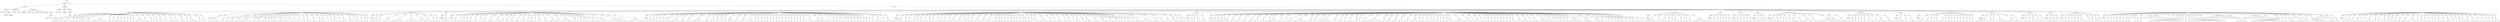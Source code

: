 digraph Tree {
	"t0" [label = "TEI"];
	"t1" [label = "teiHeader"];
	"t2" [label = "fileDesc"];
	"t3" [label = "titleStmt"];
	"t4" [label = "title"];
	"t5" [label = "title"];
	"t6" [label = "author"];
	"t7" [label = "surname"];
	"t8" [label = "forename"];
	"t9" [label = "publicationStmt"];
	"t10" [label = "p"];
	"t11" [label = "idno"];
	"t12" [label = "sourceDesc"];
	"t13" [label = "genre"];
	"t14" [label = "inspiration"];
	"t15" [label = "structure"];
	"t16" [label = "type"];
	"t17" [label = "periode"];
	"t18" [label = "taille"];
	"t19" [label = "permalien"];
	"t20" [label = "sources"];
	"t21" [label = "source"];
	"t22" [label = "author"];
	"t23" [label = "text"];
	"t24" [label = "profileDesc"];
	"t25" [label = "creation"];
	"t26" [label = "date"];
	"t27" [label = "date"];
	"t28" [label = "langUsage"];
	"t29" [label = "language"];
	"t30" [label = "textClass"];
	"t31" [label = "keywords"];
	"t32" [label = "term"];
	"t33" [label = "text"];
	"t34" [label = "body"];
	"t35" [label = "div1"];
	"t36" [label = "head"];
	"t37" [label = "div2"];
	"t38" [label = "head"];
	"t39" [label = "listPerson"];
	"t40" [label = "sp"];
	"t41" [label = "p"];
	"t42" [label = "s"];
	"t43" [label = "s"];
	"t44" [label = "sp"];
	"t45" [label = "p"];
	"t46" [label = "s"];
	"t47" [label = "s"];
	"t48" [label = "sp"];
	"t49" [label = "p"];
	"t50" [label = "s"];
	"t51" [label = "s"];
	"t52" [label = "sp"];
	"t53" [label = "p"];
	"t54" [label = "s"];
	"t55" [label = "s"];
	"t56" [label = "sp"];
	"t57" [label = "p"];
	"t58" [label = "s"];
	"t59" [label = "sp"];
	"t60" [label = "p"];
	"t61" [label = "s"];
	"t62" [label = "s"];
	"t63" [label = "sp"];
	"t64" [label = "p"];
	"t65" [label = "s"];
	"t66" [label = "s"];
	"t67" [label = "sp"];
	"t68" [label = "p"];
	"t69" [label = "s"];
	"t70" [label = "s"];
	"t71" [label = "s"];
	"t72" [label = "s"];
	"t73" [label = "s"];
	"t74" [label = "s"];
	"t75" [label = "sp"];
	"t76" [label = "p"];
	"t77" [label = "s"];
	"t78" [label = "sp"];
	"t79" [label = "p"];
	"t80" [label = "s"];
	"t81" [label = "sp"];
	"t82" [label = "p"];
	"t83" [label = "s"];
	"t84" [label = "s"];
	"t85" [label = "sp"];
	"t86" [label = "p"];
	"t87" [label = "s"];
	"t88" [label = "sp"];
	"t89" [label = "p"];
	"t90" [label = "s"];
	"t91" [label = "sp"];
	"t92" [label = "p"];
	"t93" [label = "s"];
	"t94" [label = "sp"];
	"t95" [label = "p"];
	"t96" [label = "s"];
	"t97" [label = "sp"];
	"t98" [label = "p"];
	"t99" [label = "s"];
	"t100" [label = "sp"];
	"t101" [label = "p"];
	"t102" [label = "s"];
	"t103" [label = "s"];
	"t104" [label = "s"];
	"t105" [label = "s"];
	"t106" [label = "sp"];
	"t107" [label = "p"];
	"t108" [label = "s"];
	"t109" [label = "sp"];
	"t110" [label = "p"];
	"t111" [label = "s"];
	"t112" [label = "s"];
	"t113" [label = "sp"];
	"t114" [label = "p"];
	"t115" [label = "s"];
	"t116" [label = "sp"];
	"t117" [label = "p"];
	"t118" [label = "s"];
	"t119" [label = "s"];
	"t120" [label = "sp"];
	"t121" [label = "p"];
	"t122" [label = "s"];
	"t123" [label = "sp"];
	"t124" [label = "p"];
	"t125" [label = "s"];
	"t126" [label = "s"];
	"t127" [label = "s"];
	"t128" [label = "sp"];
	"t129" [label = "p"];
	"t130" [label = "s"];
	"t131" [label = "sp"];
	"t132" [label = "p"];
	"t133" [label = "s"];
	"t134" [label = "s"];
	"t135" [label = "sp"];
	"t136" [label = "p"];
	"t137" [label = "s"];
	"t138" [label = "sp"];
	"t139" [label = "p"];
	"t140" [label = "s"];
	"t141" [label = "s"];
	"t142" [label = "s"];
	"t143" [label = "sp"];
	"t144" [label = "p"];
	"t145" [label = "s"];
	"t146" [label = "s"];
	"t147" [label = "sp"];
	"t148" [label = "p"];
	"t149" [label = "s"];
	"t150" [label = "div2"];
	"t151" [label = "head"];
	"t152" [label = "listPerson"];
	"t153" [label = "sp"];
	"t154" [label = "p"];
	"t155" [label = "s"];
	"t156" [label = "s"];
	"t157" [label = "s"];
	"t158" [label = "s"];
	"t159" [label = "sp"];
	"t160" [label = "p"];
	"t161" [label = "s"];
	"t162" [label = "s"];
	"t163" [label = "sp"];
	"t164" [label = "p"];
	"t165" [label = "s"];
	"t166" [label = "sp"];
	"t167" [label = "p"];
	"t168" [label = "s"];
	"t169" [label = "s"];
	"t170" [label = "sp"];
	"t171" [label = "p"];
	"t172" [label = "s"];
	"t173" [label = "sp"];
	"t174" [label = "p"];
	"t175" [label = "s"];
	"t176" [label = "s"];
	"t177" [label = "s"];
	"t178" [label = "s"];
	"t179" [label = "s"];
	"t180" [label = "sp"];
	"t181" [label = "p"];
	"t182" [label = "s"];
	"t183" [label = "sp"];
	"t184" [label = "p"];
	"t185" [label = "s"];
	"t186" [label = "s"];
	"t187" [label = "sp"];
	"t188" [label = "p"];
	"t189" [label = "s"];
	"t190" [label = "s"];
	"t191" [label = "sp"];
	"t192" [label = "p"];
	"t193" [label = "s"];
	"t194" [label = "sp"];
	"t195" [label = "p"];
	"t196" [label = "s"];
	"t197" [label = "s"];
	"t198" [label = "sp"];
	"t199" [label = "p"];
	"t200" [label = "s"];
	"t201" [label = "s"];
	"t202" [label = "sp"];
	"t203" [label = "p"];
	"t204" [label = "s"];
	"t205" [label = "sp"];
	"t206" [label = "p"];
	"t207" [label = "s"];
	"t208" [label = "s"];
	"t209" [label = "sp"];
	"t210" [label = "p"];
	"t211" [label = "s"];
	"t212" [label = "sp"];
	"t213" [label = "p"];
	"t214" [label = "s"];
	"t215" [label = "s"];
	"t216" [label = "s"];
	"t217" [label = "sp"];
	"t218" [label = "p"];
	"t219" [label = "s"];
	"t220" [label = "sp"];
	"t221" [label = "p"];
	"t222" [label = "s"];
	"t223" [label = "s"];
	"t224" [label = "sp"];
	"t225" [label = "p"];
	"t226" [label = "s"];
	"t227" [label = "s"];
	"t228" [label = "sp"];
	"t229" [label = "p"];
	"t230" [label = "s"];
	"t231" [label = "s"];
	"t232" [label = "sp"];
	"t233" [label = "p"];
	"t234" [label = "s"];
	"t235" [label = "sp"];
	"t236" [label = "p"];
	"t237" [label = "s"];
	"t238" [label = "sp"];
	"t239" [label = "p"];
	"t240" [label = "s"];
	"t241" [label = "sp"];
	"t242" [label = "p"];
	"t243" [label = "s"];
	"t244" [label = "s"];
	"t245" [label = "sp"];
	"t246" [label = "p"];
	"t247" [label = "s"];
	"t248" [label = "sp"];
	"t249" [label = "p"];
	"t250" [label = "s"];
	"t251" [label = "s"];
	"t252" [label = "sp"];
	"t253" [label = "p"];
	"t254" [label = "s"];
	"t255" [label = "s"];
	"t256" [label = "sp"];
	"t257" [label = "p"];
	"t258" [label = "s"];
	"t259" [label = "sp"];
	"t260" [label = "p"];
	"t261" [label = "s"];
	"t262" [label = "sp"];
	"t263" [label = "p"];
	"t264" [label = "s"];
	"t265" [label = "sp"];
	"t266" [label = "p"];
	"t267" [label = "s"];
	"t268" [label = "sp"];
	"t269" [label = "p"];
	"t270" [label = "s"];
	"t271" [label = "div2"];
	"t272" [label = "head"];
	"t273" [label = "listPerson"];
	"t274" [label = "sp"];
	"t275" [label = "p"];
	"t276" [label = "s"];
	"t277" [label = "s"];
	"t278" [label = "sp"];
	"t279" [label = "p"];
	"t280" [label = "s"];
	"t281" [label = "s"];
	"t282" [label = "sp"];
	"t283" [label = "p"];
	"t284" [label = "s"];
	"t285" [label = "s"];
	"t286" [label = "s"];
	"t287" [label = "sp"];
	"t288" [label = "p"];
	"t289" [label = "s"];
	"t290" [label = "s"];
	"t291" [label = "s"];
	"t292" [label = "s"];
	"t293" [label = "s"];
	"t294" [label = "sp"];
	"t295" [label = "p"];
	"t296" [label = "s"];
	"t297" [label = "s"];
	"t298" [label = "s"];
	"t299" [label = "s"];
	"t300" [label = "sp"];
	"t301" [label = "p"];
	"t302" [label = "s"];
	"t303" [label = "s"];
	"t304" [label = "s"];
	"t305" [label = "s"];
	"t306" [label = "sp"];
	"t307" [label = "p"];
	"t308" [label = "s"];
	"t309" [label = "sp"];
	"t310" [label = "p"];
	"t311" [label = "s"];
	"t312" [label = "s"];
	"t313" [label = "sp"];
	"t314" [label = "p"];
	"t315" [label = "s"];
	"t316" [label = "div2"];
	"t317" [label = "head"];
	"t318" [label = "listPerson"];
	"t319" [label = "sp"];
	"t320" [label = "p"];
	"t321" [label = "s"];
	"t322" [label = "s"];
	"t323" [label = "s"];
	"t324" [label = "div2"];
	"t325" [label = "head"];
	"t326" [label = "listPerson"];
	"t327" [label = "sp"];
	"t328" [label = "p"];
	"t329" [label = "s"];
	"t330" [label = "s"];
	"t331" [label = "sp"];
	"t332" [label = "p"];
	"t333" [label = "s"];
	"t334" [label = "s"];
	"t335" [label = "sp"];
	"t336" [label = "p"];
	"t337" [label = "s"];
	"t338" [label = "sp"];
	"t339" [label = "p"];
	"t340" [label = "s"];
	"t341" [label = "sp"];
	"t342" [label = "p"];
	"t343" [label = "s"];
	"t344" [label = "sp"];
	"t345" [label = "p"];
	"t346" [label = "s"];
	"t347" [label = "s"];
	"t348" [label = "sp"];
	"t349" [label = "p"];
	"t350" [label = "s"];
	"t351" [label = "sp"];
	"t352" [label = "p"];
	"t353" [label = "s"];
	"t354" [label = "s"];
	"t355" [label = "sp"];
	"t356" [label = "p"];
	"t357" [label = "s"];
	"t358" [label = "s"];
	"t359" [label = "sp"];
	"t360" [label = "p"];
	"t361" [label = "s"];
	"t362" [label = "s"];
	"t363" [label = "s"];
	"t364" [label = "sp"];
	"t365" [label = "p"];
	"t366" [label = "s"];
	"t367" [label = "sp"];
	"t368" [label = "p"];
	"t369" [label = "s"];
	"t370" [label = "sp"];
	"t371" [label = "p"];
	"t372" [label = "s"];
	"t373" [label = "s"];
	"t374" [label = "sp"];
	"t375" [label = "p"];
	"t376" [label = "s"];
	"t377" [label = "s"];
	"t378" [label = "sp"];
	"t379" [label = "p"];
	"t380" [label = "s"];
	"t381" [label = "s"];
	"t382" [label = "sp"];
	"t383" [label = "p"];
	"t384" [label = "s"];
	"t385" [label = "sp"];
	"t386" [label = "p"];
	"t387" [label = "s"];
	"t388" [label = "s"];
	"t389" [label = "sp"];
	"t390" [label = "p"];
	"t391" [label = "s"];
	"t392" [label = "sp"];
	"t393" [label = "p"];
	"t394" [label = "s"];
	"t395" [label = "s"];
	"t396" [label = "sp"];
	"t397" [label = "p"];
	"t398" [label = "s"];
	"t399" [label = "s"];
	"t400" [label = "sp"];
	"t401" [label = "p"];
	"t402" [label = "s"];
	"t403" [label = "s"];
	"t404" [label = "s"];
	"t405" [label = "sp"];
	"t406" [label = "p"];
	"t407" [label = "s"];
	"t408" [label = "sp"];
	"t409" [label = "p"];
	"t410" [label = "s"];
	"t411" [label = "s"];
	"t412" [label = "s"];
	"t413" [label = "s"];
	"t414" [label = "sp"];
	"t415" [label = "p"];
	"t416" [label = "s"];
	"t417" [label = "s"];
	"t418" [label = "sp"];
	"t419" [label = "p"];
	"t420" [label = "s"];
	"t421" [label = "s"];
	"t422" [label = "sp"];
	"t423" [label = "p"];
	"t424" [label = "s"];
	"t425" [label = "sp"];
	"t426" [label = "p"];
	"t427" [label = "s"];
	"t428" [label = "sp"];
	"t429" [label = "p"];
	"t430" [label = "s"];
	"t431" [label = "s"];
	"t432" [label = "sp"];
	"t433" [label = "p"];
	"t434" [label = "s"];
	"t435" [label = "sp"];
	"t436" [label = "p"];
	"t437" [label = "s"];
	"t438" [label = "s"];
	"t439" [label = "sp"];
	"t440" [label = "p"];
	"t441" [label = "s"];
	"t442" [label = "s"];
	"t443" [label = "s"];
	"t444" [label = "s"];
	"t445" [label = "s"];
	"t446" [label = "s"];
	"t447" [label = "sp"];
	"t448" [label = "p"];
	"t449" [label = "s"];
	"t450" [label = "sp"];
	"t451" [label = "p"];
	"t452" [label = "s"];
	"t453" [label = "s"];
	"t454" [label = "s"];
	"t455" [label = "s"];
	"t456" [label = "s"];
	"t457" [label = "s"];
	"t458" [label = "div2"];
	"t459" [label = "head"];
	"t460" [label = "listPerson"];
	"t461" [label = "sp"];
	"t462" [label = "p"];
	"t463" [label = "s"];
	"t464" [label = "sp"];
	"t465" [label = "p"];
	"t466" [label = "s"];
	"t467" [label = "sp"];
	"t468" [label = "p"];
	"t469" [label = "s"];
	"t470" [label = "sp"];
	"t471" [label = "p"];
	"t472" [label = "s"];
	"t473" [label = "sp"];
	"t474" [label = "p"];
	"t475" [label = "s"];
	"t476" [label = "sp"];
	"t477" [label = "p"];
	"t478" [label = "s"];
	"t479" [label = "sp"];
	"t480" [label = "p"];
	"t481" [label = "s"];
	"t482" [label = "s"];
	"t483" [label = "sp"];
	"t484" [label = "p"];
	"t485" [label = "s"];
	"t486" [label = "s"];
	"t487" [label = "s"];
	"t488" [label = "sp"];
	"t489" [label = "p"];
	"t490" [label = "s"];
	"t491" [label = "s"];
	"t492" [label = "sp"];
	"t493" [label = "p"];
	"t494" [label = "s"];
	"t495" [label = "s"];
	"t496" [label = "sp"];
	"t497" [label = "p"];
	"t498" [label = "s"];
	"t499" [label = "s"];
	"t500" [label = "s"];
	"t501" [label = "s"];
	"t502" [label = "sp"];
	"t503" [label = "p"];
	"t504" [label = "s"];
	"t505" [label = "s"];
	"t506" [label = "sp"];
	"t507" [label = "p"];
	"t508" [label = "s"];
	"t509" [label = "s"];
	"t510" [label = "sp"];
	"t511" [label = "p"];
	"t512" [label = "s"];
	"t513" [label = "sp"];
	"t514" [label = "p"];
	"t515" [label = "s"];
	"t516" [label = "sp"];
	"t517" [label = "p"];
	"t518" [label = "s"];
	"t519" [label = "sp"];
	"t520" [label = "p"];
	"t521" [label = "s"];
	"t522" [label = "s"];
	"t523" [label = "s"];
	"t524" [label = "sp"];
	"t525" [label = "p"];
	"t526" [label = "s"];
	"t527" [label = "s"];
	"t528" [label = "sp"];
	"t529" [label = "p"];
	"t530" [label = "s"];
	"t531" [label = "s"];
	"t532" [label = "sp"];
	"t533" [label = "p"];
	"t534" [label = "s"];
	"t535" [label = "s"];
	"t536" [label = "s"];
	"t537" [label = "sp"];
	"t538" [label = "p"];
	"t539" [label = "s"];
	"t540" [label = "sp"];
	"t541" [label = "p"];
	"t542" [label = "s"];
	"t543" [label = "sp"];
	"t544" [label = "p"];
	"t545" [label = "s"];
	"t546" [label = "sp"];
	"t547" [label = "p"];
	"t548" [label = "s"];
	"t549" [label = "sp"];
	"t550" [label = "p"];
	"t551" [label = "s"];
	"t552" [label = "sp"];
	"t553" [label = "p"];
	"t554" [label = "s"];
	"t555" [label = "sp"];
	"t556" [label = "p"];
	"t557" [label = "s"];
	"t558" [label = "sp"];
	"t559" [label = "p"];
	"t560" [label = "s"];
	"t561" [label = "sp"];
	"t562" [label = "p"];
	"t563" [label = "s"];
	"t564" [label = "sp"];
	"t565" [label = "p"];
	"t566" [label = "s"];
	"t567" [label = "sp"];
	"t568" [label = "p"];
	"t569" [label = "s"];
	"t570" [label = "sp"];
	"t571" [label = "p"];
	"t572" [label = "s"];
	"t573" [label = "sp"];
	"t574" [label = "p"];
	"t575" [label = "s"];
	"t576" [label = "sp"];
	"t577" [label = "p"];
	"t578" [label = "s"];
	"t579" [label = "sp"];
	"t580" [label = "p"];
	"t581" [label = "s"];
	"t582" [label = "sp"];
	"t583" [label = "p"];
	"t584" [label = "s"];
	"t585" [label = "sp"];
	"t586" [label = "p"];
	"t587" [label = "s"];
	"t588" [label = "s"];
	"t589" [label = "sp"];
	"t590" [label = "p"];
	"t591" [label = "s"];
	"t592" [label = "s"];
	"t593" [label = "sp"];
	"t594" [label = "p"];
	"t595" [label = "s"];
	"t596" [label = "s"];
	"t597" [label = "s"];
	"t598" [label = "s"];
	"t599" [label = "sp"];
	"t600" [label = "p"];
	"t601" [label = "s"];
	"t602" [label = "sp"];
	"t603" [label = "p"];
	"t604" [label = "s"];
	"t605" [label = "sp"];
	"t606" [label = "p"];
	"t607" [label = "s"];
	"t608" [label = "sp"];
	"t609" [label = "p"];
	"t610" [label = "s"];
	"t611" [label = "s"];
	"t612" [label = "sp"];
	"t613" [label = "p"];
	"t614" [label = "s"];
	"t615" [label = "sp"];
	"t616" [label = "p"];
	"t617" [label = "s"];
	"t618" [label = "sp"];
	"t619" [label = "p"];
	"t620" [label = "s"];
	"t621" [label = "sp"];
	"t622" [label = "p"];
	"t623" [label = "s"];
	"t624" [label = "sp"];
	"t625" [label = "p"];
	"t626" [label = "s"];
	"t627" [label = "sp"];
	"t628" [label = "p"];
	"t629" [label = "s"];
	"t630" [label = "sp"];
	"t631" [label = "p"];
	"t632" [label = "s"];
	"t633" [label = "sp"];
	"t634" [label = "p"];
	"t635" [label = "s"];
	"t636" [label = "sp"];
	"t637" [label = "p"];
	"t638" [label = "s"];
	"t639" [label = "sp"];
	"t640" [label = "p"];
	"t641" [label = "s"];
	"t642" [label = "sp"];
	"t643" [label = "p"];
	"t644" [label = "s"];
	"t645" [label = "sp"];
	"t646" [label = "p"];
	"t647" [label = "s"];
	"t648" [label = "s"];
	"t649" [label = "s"];
	"t650" [label = "sp"];
	"t651" [label = "p"];
	"t652" [label = "s"];
	"t653" [label = "sp"];
	"t654" [label = "p"];
	"t655" [label = "s"];
	"t656" [label = "s"];
	"t657" [label = "div2"];
	"t658" [label = "head"];
	"t659" [label = "listPerson"];
	"t660" [label = "sp"];
	"t661" [label = "p"];
	"t662" [label = "s"];
	"t663" [label = "s"];
	"t664" [label = "s"];
	"t665" [label = "s"];
	"t666" [label = "sp"];
	"t667" [label = "p"];
	"t668" [label = "s"];
	"t669" [label = "sp"];
	"t670" [label = "p"];
	"t671" [label = "s"];
	"t672" [label = "sp"];
	"t673" [label = "p"];
	"t674" [label = "s"];
	"t675" [label = "s"];
	"t676" [label = "sp"];
	"t677" [label = "p"];
	"t678" [label = "s"];
	"t679" [label = "sp"];
	"t680" [label = "p"];
	"t681" [label = "s"];
	"t682" [label = "sp"];
	"t683" [label = "p"];
	"t684" [label = "s"];
	"t685" [label = "sp"];
	"t686" [label = "p"];
	"t687" [label = "s"];
	"t688" [label = "s"];
	"t689" [label = "sp"];
	"t690" [label = "p"];
	"t691" [label = "s"];
	"t692" [label = "sp"];
	"t693" [label = "p"];
	"t694" [label = "s"];
	"t695" [label = "sp"];
	"t696" [label = "p"];
	"t697" [label = "s"];
	"t698" [label = "sp"];
	"t699" [label = "p"];
	"t700" [label = "s"];
	"t701" [label = "s"];
	"t702" [label = "sp"];
	"t703" [label = "p"];
	"t704" [label = "s"];
	"t705" [label = "sp"];
	"t706" [label = "p"];
	"t707" [label = "s"];
	"t708" [label = "s"];
	"t709" [label = "sp"];
	"t710" [label = "p"];
	"t711" [label = "s"];
	"t712" [label = "s"];
	"t713" [label = "sp"];
	"t714" [label = "p"];
	"t715" [label = "s"];
	"t716" [label = "sp"];
	"t717" [label = "p"];
	"t718" [label = "s"];
	"t719" [label = "sp"];
	"t720" [label = "p"];
	"t721" [label = "s"];
	"t722" [label = "s"];
	"t723" [label = "sp"];
	"t724" [label = "p"];
	"t725" [label = "s"];
	"t726" [label = "s"];
	"t727" [label = "sp"];
	"t728" [label = "p"];
	"t729" [label = "s"];
	"t730" [label = "s"];
	"t731" [label = "sp"];
	"t732" [label = "p"];
	"t733" [label = "s"];
	"t734" [label = "s"];
	"t735" [label = "sp"];
	"t736" [label = "p"];
	"t737" [label = "s"];
	"t738" [label = "s"];
	"t739" [label = "sp"];
	"t740" [label = "p"];
	"t741" [label = "s"];
	"t742" [label = "sp"];
	"t743" [label = "p"];
	"t744" [label = "s"];
	"t745" [label = "sp"];
	"t746" [label = "p"];
	"t747" [label = "s"];
	"t748" [label = "sp"];
	"t749" [label = "p"];
	"t750" [label = "s"];
	"t751" [label = "sp"];
	"t752" [label = "p"];
	"t753" [label = "s"];
	"t754" [label = "sp"];
	"t755" [label = "p"];
	"t756" [label = "s"];
	"t757" [label = "sp"];
	"t758" [label = "p"];
	"t759" [label = "s"];
	"t760" [label = "sp"];
	"t761" [label = "p"];
	"t762" [label = "s"];
	"t763" [label = "sp"];
	"t764" [label = "p"];
	"t765" [label = "s"];
	"t766" [label = "p"];
	"t767" [label = "s"];
	"t768" [label = "sp"];
	"t769" [label = "p"];
	"t770" [label = "s"];
	"t771" [label = "sp"];
	"t772" [label = "p"];
	"t773" [label = "s"];
	"t774" [label = "sp"];
	"t775" [label = "p"];
	"t776" [label = "s"];
	"t777" [label = "s"];
	"t778" [label = "sp"];
	"t779" [label = "p"];
	"t780" [label = "s"];
	"t781" [label = "s"];
	"t782" [label = "s"];
	"t783" [label = "sp"];
	"t784" [label = "p"];
	"t785" [label = "s"];
	"t786" [label = "s"];
	"t787" [label = "sp"];
	"t788" [label = "p"];
	"t789" [label = "s"];
	"t790" [label = "sp"];
	"t791" [label = "p"];
	"t792" [label = "s"];
	"t793" [label = "s"];
	"t794" [label = "sp"];
	"t795" [label = "p"];
	"t796" [label = "s"];
	"t797" [label = "s"];
	"t798" [label = "sp"];
	"t799" [label = "p"];
	"t800" [label = "s"];
	"t801" [label = "sp"];
	"t802" [label = "p"];
	"t803" [label = "s"];
	"t804" [label = "sp"];
	"t805" [label = "p"];
	"t806" [label = "s"];
	"t807" [label = "s"];
	"t808" [label = "sp"];
	"t809" [label = "p"];
	"t810" [label = "s"];
	"t811" [label = "sp"];
	"t812" [label = "p"];
	"t813" [label = "s"];
	"t814" [label = "s"];
	"t815" [label = "s"];
	"t816" [label = "sp"];
	"t817" [label = "p"];
	"t818" [label = "s"];
	"t819" [label = "s"];
	"t820" [label = "sp"];
	"t821" [label = "p"];
	"t822" [label = "s"];
	"t823" [label = "s"];
	"t824" [label = "s"];
	"t825" [label = "sp"];
	"t826" [label = "p"];
	"t827" [label = "s"];
	"t828" [label = "s"];
	"t829" [label = "sp"];
	"t830" [label = "p"];
	"t831" [label = "s"];
	"t832" [label = "s"];
	"t833" [label = "sp"];
	"t834" [label = "p"];
	"t835" [label = "s"];
	"t836" [label = "sp"];
	"t837" [label = "p"];
	"t838" [label = "s"];
	"t839" [label = "s"];
	"t840" [label = "sp"];
	"t841" [label = "p"];
	"t842" [label = "s"];
	"t843" [label = "sp"];
	"t844" [label = "p"];
	"t845" [label = "s"];
	"t846" [label = "sp"];
	"t847" [label = "p"];
	"t848" [label = "s"];
	"t849" [label = "s"];
	"t850" [label = "sp"];
	"t851" [label = "p"];
	"t852" [label = "s"];
	"t853" [label = "s"];
	"t854" [label = "s"];
	"t855" [label = "s"];
	"t856" [label = "sp"];
	"t857" [label = "p"];
	"t858" [label = "s"];
	"t859" [label = "s"];
	"t860" [label = "sp"];
	"t861" [label = "p"];
	"t862" [label = "s"];
	"t863" [label = "s"];
	"t864" [label = "sp"];
	"t865" [label = "p"];
	"t866" [label = "s"];
	"t867" [label = "s"];
	"t868" [label = "sp"];
	"t869" [label = "p"];
	"t870" [label = "s"];
	"t871" [label = "s"];
	"t872" [label = "sp"];
	"t873" [label = "p"];
	"t874" [label = "s"];
	"t875" [label = "sp"];
	"t876" [label = "p"];
	"t877" [label = "s"];
	"t878" [label = "p"];
	"t879" [label = "s"];
	"t880" [label = "div2"];
	"t881" [label = "head"];
	"t882" [label = "listPerson"];
	"t883" [label = "sp"];
	"t884" [label = "p"];
	"t885" [label = "s"];
	"t886" [label = "sp"];
	"t887" [label = "p"];
	"t888" [label = "s"];
	"t889" [label = "s"];
	"t890" [label = "sp"];
	"t891" [label = "p"];
	"t892" [label = "s"];
	"t893" [label = "s"];
	"t894" [label = "sp"];
	"t895" [label = "p"];
	"t896" [label = "s"];
	"t897" [label = "s"];
	"t898" [label = "div2"];
	"t899" [label = "head"];
	"t900" [label = "listPerson"];
	"t901" [label = "sp"];
	"t902" [label = "p"];
	"t903" [label = "s"];
	"t904" [label = "sp"];
	"t905" [label = "p"];
	"t906" [label = "s"];
	"t907" [label = "sp"];
	"t908" [label = "p"];
	"t909" [label = "s"];
	"t910" [label = "sp"];
	"t911" [label = "p"];
	"t912" [label = "s"];
	"t913" [label = "sp"];
	"t914" [label = "p"];
	"t915" [label = "s"];
	"t916" [label = "s"];
	"t917" [label = "s"];
	"t918" [label = "sp"];
	"t919" [label = "p"];
	"t920" [label = "s"];
	"t921" [label = "s"];
	"t922" [label = "sp"];
	"t923" [label = "p"];
	"t924" [label = "s"];
	"t925" [label = "s"];
	"t926" [label = "sp"];
	"t927" [label = "p"];
	"t928" [label = "s"];
	"t929" [label = "s"];
	"t930" [label = "sp"];
	"t931" [label = "p"];
	"t932" [label = "s"];
	"t933" [label = "s"];
	"t934" [label = "sp"];
	"t935" [label = "p"];
	"t936" [label = "s"];
	"t937" [label = "s"];
	"t938" [label = "sp"];
	"t939" [label = "p"];
	"t940" [label = "s"];
	"t941" [label = "s"];
	"t942" [label = "sp"];
	"t943" [label = "p"];
	"t944" [label = "s"];
	"t945" [label = "sp"];
	"t946" [label = "p"];
	"t947" [label = "s"];
	"t948" [label = "s"];
	"t949" [label = "s"];
	"t950" [label = "sp"];
	"t951" [label = "p"];
	"t952" [label = "s"];
	"t953" [label = "s"];
	"t954" [label = "sp"];
	"t955" [label = "p"];
	"t956" [label = "s"];
	"t957" [label = "sp"];
	"t958" [label = "p"];
	"t959" [label = "s"];
	"t960" [label = "s"];
	"t961" [label = "sp"];
	"t962" [label = "p"];
	"t963" [label = "s"];
	"t964" [label = "s"];
	"t965" [label = "s"];
	"t966" [label = "s"];
	"t967" [label = "s"];
	"t968" [label = "sp"];
	"t969" [label = "p"];
	"t970" [label = "s"];
	"t971" [label = "s"];
	"t972" [label = "sp"];
	"t973" [label = "p"];
	"t974" [label = "s"];
	"t975" [label = "sp"];
	"t976" [label = "p"];
	"t977" [label = "s"];
	"t978" [label = "sp"];
	"t979" [label = "p"];
	"t980" [label = "s"];
	"t981" [label = "s"];
	"t982" [label = "s"];
	"t983" [label = "s"];
	"t984" [label = "sp"];
	"t985" [label = "p"];
	"t986" [label = "s"];
	"t987" [label = "s"];
	"t988" [label = "sp"];
	"t989" [label = "p"];
	"t990" [label = "s"];
	"t991" [label = "s"];
	"t992" [label = "sp"];
	"t993" [label = "p"];
	"t994" [label = "s"];
	"t995" [label = "sp"];
	"t996" [label = "p"];
	"t997" [label = "s"];
	"t998" [label = "s"];
	"t999" [label = "sp"];
	"t1000" [label = "p"];
	"t1001" [label = "s"];
	"t1002" [label = "s"];
	"t1003" [label = "sp"];
	"t1004" [label = "p"];
	"t1005" [label = "s"];
	"t1006" [label = "sp"];
	"t1007" [label = "p"];
	"t1008" [label = "s"];
	"t1009" [label = "sp"];
	"t1010" [label = "p"];
	"t1011" [label = "s"];
	"t1012" [label = "s"];
	"t1013" [label = "s"];
	"t1014" [label = "s"];
	"t1015" [label = "s"];
	"t1016" [label = "s"];
	"t1017" [label = "sp"];
	"t1018" [label = "p"];
	"t1019" [label = "s"];
	"t1020" [label = "sp"];
	"t1021" [label = "p"];
	"t1022" [label = "s"];
	"t1023" [label = "s"];
	"t1024" [label = "sp"];
	"t1025" [label = "p"];
	"t1026" [label = "s"];
	"t1027" [label = "s"];
	"t1028" [label = "sp"];
	"t1029" [label = "p"];
	"t1030" [label = "s"];
	"t1031" [label = "s"];
	"t1032" [label = "sp"];
	"t1033" [label = "p"];
	"t1034" [label = "s"];
	"t1035" [label = "s"];
	"t1036" [label = "sp"];
	"t1037" [label = "p"];
	"t1038" [label = "s"];
	"t1039" [label = "s"];
	"t1040" [label = "s"];
	"t1041" [label = "sp"];
	"t1042" [label = "p"];
	"t1043" [label = "s"];
	"t1044" [label = "sp"];
	"t1045" [label = "p"];
	"t1046" [label = "s"];
	"t1047" [label = "sp"];
	"t1048" [label = "p"];
	"t1049" [label = "s"];
	"t1050" [label = "sp"];
	"t1051" [label = "p"];
	"t1052" [label = "s"];
	"t1053" [label = "sp"];
	"t1054" [label = "p"];
	"t1055" [label = "s"];
	"t1056" [label = "sp"];
	"t1057" [label = "p"];
	"t1058" [label = "s"];
	"t1059" [label = "s"];
	"t1060" [label = "sp"];
	"t1061" [label = "p"];
	"t1062" [label = "s"];
	"t1063" [label = "sp"];
	"t1064" [label = "p"];
	"t1065" [label = "s"];
	"t1066" [label = "sp"];
	"t1067" [label = "p"];
	"t1068" [label = "s"];
	"t1069" [label = "sp"];
	"t1070" [label = "p"];
	"t1071" [label = "s"];
	"t1072" [label = "s"];
	"t1073" [label = "sp"];
	"t1074" [label = "p"];
	"t1075" [label = "s"];
	"t1076" [label = "s"];
	"t1077" [label = "s"];
	"t1078" [label = "s"];
	"t1079" [label = "sp"];
	"t1080" [label = "p"];
	"t1081" [label = "s"];
	"t1082" [label = "s"];
	"t1083" [label = "sp"];
	"t1084" [label = "p"];
	"t1085" [label = "s"];
	"t1086" [label = "sp"];
	"t1087" [label = "p"];
	"t1088" [label = "s"];
	"t1089" [label = "s"];
	"t1090" [label = "sp"];
	"t1091" [label = "p"];
	"t1092" [label = "s"];
	"t1093" [label = "sp"];
	"t1094" [label = "p"];
	"t1095" [label = "s"];
	"t1096" [label = "sp"];
	"t1097" [label = "p"];
	"t1098" [label = "s"];
	"t1099" [label = "sp"];
	"t1100" [label = "p"];
	"t1101" [label = "s"];
	"t1102" [label = "sp"];
	"t1103" [label = "p"];
	"t1104" [label = "s"];
	"t1105" [label = "sp"];
	"t1106" [label = "p"];
	"t1107" [label = "s"];
	"t1108" [label = "sp"];
	"t1109" [label = "p"];
	"t1110" [label = "s"];
	"t1111" [label = "sp"];
	"t1112" [label = "p"];
	"t1113" [label = "s"];
	"t1114" [label = "sp"];
	"t1115" [label = "p"];
	"t1116" [label = "s"];
	"t1117" [label = "sp"];
	"t1118" [label = "p"];
	"t1119" [label = "s"];
	"t1120" [label = "sp"];
	"t1121" [label = "p"];
	"t1122" [label = "s"];
	"t1123" [label = "s"];
	"t1124" [label = "sp"];
	"t1125" [label = "p"];
	"t1126" [label = "s"];
	"t1127" [label = "s"];
	"t1128" [label = "sp"];
	"t1129" [label = "p"];
	"t1130" [label = "s"];
	"t1131" [label = "s"];
	"t1132" [label = "sp"];
	"t1133" [label = "p"];
	"t1134" [label = "s"];
	"t1135" [label = "sp"];
	"t1136" [label = "p"];
	"t1137" [label = "s"];
	"t1138" [label = "s"];
	"t1139" [label = "sp"];
	"t1140" [label = "p"];
	"t1141" [label = "s"];
	"t1142" [label = "s"];
	"t1143" [label = "s"];
	"t1144" [label = "s"];
	"t1145" [label = "sp"];
	"t1146" [label = "p"];
	"t1147" [label = "s"];
	"t1148" [label = "sp"];
	"t1149" [label = "p"];
	"t1150" [label = "s"];
	"t1151" [label = "sp"];
	"t1152" [label = "p"];
	"t1153" [label = "s"];
	"t1154" [label = "sp"];
	"t1155" [label = "p"];
	"t1156" [label = "s"];
	"t1157" [label = "sp"];
	"t1158" [label = "p"];
	"t1159" [label = "s"];
	"t1160" [label = "sp"];
	"t1161" [label = "p"];
	"t1162" [label = "s"];
	"t1163" [label = "sp"];
	"t1164" [label = "p"];
	"t1165" [label = "s"];
	"t1166" [label = "s"];
	"t1167" [label = "s"];
	"t1168" [label = "s"];
	"t1169" [label = "s"];
	"t1170" [label = "sp"];
	"t1171" [label = "p"];
	"t1172" [label = "s"];
	"t1173" [label = "s"];
	"t1174" [label = "s"];
	"t1175" [label = "sp"];
	"t1176" [label = "p"];
	"t1177" [label = "s"];
	"t1178" [label = "s"];
	"t1179" [label = "s"];
	"t1180" [label = "s"];
	"t1181" [label = "sp"];
	"t1182" [label = "p"];
	"t1183" [label = "s"];
	"t1184" [label = "sp"];
	"t1185" [label = "p"];
	"t1186" [label = "s"];
	"t1187" [label = "sp"];
	"t1188" [label = "p"];
	"t1189" [label = "s"];
	"t1190" [label = "sp"];
	"t1191" [label = "p"];
	"t1192" [label = "s"];
	"t1193" [label = "sp"];
	"t1194" [label = "p"];
	"t1195" [label = "s"];
	"t1196" [label = "sp"];
	"t1197" [label = "p"];
	"t1198" [label = "s"];
	"t1199" [label = "s"];
	"t1200" [label = "sp"];
	"t1201" [label = "p"];
	"t1202" [label = "s"];
	"t1203" [label = "sp"];
	"t1204" [label = "p"];
	"t1205" [label = "s"];
	"t1206" [label = "sp"];
	"t1207" [label = "p"];
	"t1208" [label = "s"];
	"t1209" [label = "s"];
	"t1210" [label = "sp"];
	"t1211" [label = "p"];
	"t1212" [label = "s"];
	"t1213" [label = "sp"];
	"t1214" [label = "p"];
	"t1215" [label = "s"];
	"t1216" [label = "div2"];
	"t1217" [label = "head"];
	"t1218" [label = "listPerson"];
	"t1219" [label = "sp"];
	"t1220" [label = "p"];
	"t1221" [label = "s"];
	"t1222" [label = "s"];
	"t1223" [label = "s"];
	"t1224" [label = "s"];
	"t1225" [label = "sp"];
	"t1226" [label = "p"];
	"t1227" [label = "s"];
	"t1228" [label = "sp"];
	"t1229" [label = "p"];
	"t1230" [label = "s"];
	"t1231" [label = "s"];
	"t1232" [label = "s"];
	"t1233" [label = "sp"];
	"t1234" [label = "p"];
	"t1235" [label = "s"];
	"t1236" [label = "sp"];
	"t1237" [label = "p"];
	"t1238" [label = "s"];
	"t1239" [label = "sp"];
	"t1240" [label = "p"];
	"t1241" [label = "s"];
	"t1242" [label = "s"];
	"t1243" [label = "sp"];
	"t1244" [label = "p"];
	"t1245" [label = "s"];
	"t1246" [label = "s"];
	"t1247" [label = "sp"];
	"t1248" [label = "p"];
	"t1249" [label = "s"];
	"t1250" [label = "sp"];
	"t1251" [label = "p"];
	"t1252" [label = "s"];
	"t1253" [label = "sp"];
	"t1254" [label = "p"];
	"t1255" [label = "s"];
	"t1256" [label = "s"];
	"t1257" [label = "s"];
	"t1258" [label = "s"];
	"t1259" [label = "s"];
	"t1260" [label = "s"];
	"t1261" [label = "div2"];
	"t1262" [label = "head"];
	"t1263" [label = "listPerson"];
	"t1264" [label = "sp"];
	"t1265" [label = "p"];
	"t1266" [label = "s"];
	"t1267" [label = "sp"];
	"t1268" [label = "p"];
	"t1269" [label = "s"];
	"t1270" [label = "s"];
	"t1271" [label = "sp"];
	"t1272" [label = "p"];
	"t1273" [label = "s"];
	"t1274" [label = "sp"];
	"t1275" [label = "p"];
	"t1276" [label = "s"];
	"t1277" [label = "sp"];
	"t1278" [label = "p"];
	"t1279" [label = "s"];
	"t1280" [label = "sp"];
	"t1281" [label = "p"];
	"t1282" [label = "s"];
	"t1283" [label = "div2"];
	"t1284" [label = "head"];
	"t1285" [label = "listPerson"];
	"t1286" [label = "sp"];
	"t1287" [label = "p"];
	"t1288" [label = "s"];
	"t1289" [label = "s"];
	"t1290" [label = "s"];
	"t1291" [label = "sp"];
	"t1292" [label = "p"];
	"t1293" [label = "s"];
	"t1294" [label = "sp"];
	"t1295" [label = "p"];
	"t1296" [label = "s"];
	"t1297" [label = "sp"];
	"t1298" [label = "p"];
	"t1299" [label = "s"];
	"t1300" [label = "sp"];
	"t1301" [label = "p"];
	"t1302" [label = "s"];
	"t1303" [label = "div2"];
	"t1304" [label = "head"];
	"t1305" [label = "listPerson"];
	"t1306" [label = "sp"];
	"t1307" [label = "p"];
	"t1308" [label = "s"];
	"t1309" [label = "sp"];
	"t1310" [label = "p"];
	"t1311" [label = "s"];
	"t1312" [label = "sp"];
	"t1313" [label = "p"];
	"t1314" [label = "s"];
	"t1315" [label = "s"];
	"t1316" [label = "s"];
	"t1317" [label = "div2"];
	"t1318" [label = "head"];
	"t1319" [label = "listPerson"];
	"t1320" [label = "sp"];
	"t1321" [label = "p"];
	"t1322" [label = "s"];
	"t1323" [label = "s"];
	"t1324" [label = "sp"];
	"t1325" [label = "p"];
	"t1326" [label = "s"];
	"t1327" [label = "sp"];
	"t1328" [label = "p"];
	"t1329" [label = "s"];
	"t1330" [label = "s"];
	"t1331" [label = "sp"];
	"t1332" [label = "p"];
	"t1333" [label = "s"];
	"t1334" [label = "sp"];
	"t1335" [label = "p"];
	"t1336" [label = "s"];
	"t1337" [label = "p"];
	"t1338" [label = "s"];
	"t1339" [label = "p"];
	"t1340" [label = "s"];
	"t1341" [label = "s"];
	"t1342" [label = "s"];
	"t1343" [label = "sp"];
	"t1344" [label = "p"];
	"t1345" [label = "s"];
	"t1346" [label = "sp"];
	"t1347" [label = "p"];
	"t1348" [label = "s"];
	"t1349" [label = "s"];
	"t1350" [label = "s"];
	"t1351" [label = "s"];
	"t1352" [label = "sp"];
	"t1353" [label = "p"];
	"t1354" [label = "s"];
	"t1355" [label = "sp"];
	"t1356" [label = "p"];
	"t1357" [label = "s"];
	"t1358" [label = "s"];
	"t1359" [label = "s"];
	"t1360" [label = "s"];
	"t1361" [label = "s"];
	"t1362" [label = "s"];
	"t1363" [label = "s"];
	"t1364" [label = "s"];
	"t1365" [label = "sp"];
	"t1366" [label = "p"];
	"t1367" [label = "s"];
	"t1368" [label = "sp"];
	"t1369" [label = "p"];
	"t1370" [label = "s"];
	"t1371" [label = "div2"];
	"t1372" [label = "head"];
	"t1373" [label = "listPerson"];
	"t1374" [label = "sp"];
	"t1375" [label = "p"];
	"t1376" [label = "s"];
	"t1377" [label = "sp"];
	"t1378" [label = "p"];
	"t1379" [label = "s"];
	"t1380" [label = "s"];
	"t1381" [label = "sp"];
	"t1382" [label = "p"];
	"t1383" [label = "s"];
	"t1384" [label = "sp"];
	"t1385" [label = "p"];
	"t1386" [label = "s"];
	"t1387" [label = "sp"];
	"t1388" [label = "p"];
	"t1389" [label = "s"];
	"t1390" [label = "sp"];
	"t1391" [label = "p"];
	"t1392" [label = "s"];
	"t1393" [label = "s"];
	"t1394" [label = "s"];
	"t1395" [label = "sp"];
	"t1396" [label = "p"];
	"t1397" [label = "s"];
	"t1398" [label = "sp"];
	"t1399" [label = "p"];
	"t1400" [label = "s"];
	"t1401" [label = "s"];
	"t1402" [label = "s"];
	"t1403" [label = "sp"];
	"t1404" [label = "p"];
	"t1405" [label = "s"];
	"t1406" [label = "s"];
	"t1407" [label = "div2"];
	"t1408" [label = "head"];
	"t1409" [label = "listPerson"];
	"t1410" [label = "sp"];
	"t1411" [label = "p"];
	"t1412" [label = "s"];
	"t1413" [label = "s"];
	"t1414" [label = "s"];
	"t1415" [label = "s"];
	"t1416" [label = "sp"];
	"t1417" [label = "p"];
	"t1418" [label = "s"];
	"t1419" [label = "sp"];
	"t1420" [label = "p"];
	"t1421" [label = "s"];
	"t1422" [label = "s"];
	"t1423" [label = "s"];
	"t1424" [label = "div2"];
	"t1425" [label = "head"];
	"t1426" [label = "listPerson"];
	"t1427" [label = "sp"];
	"t1428" [label = "p"];
	"t1429" [label = "s"];
	"t1430" [label = "s"];
	"t1431" [label = "sp"];
	"t1432" [label = "p"];
	"t1433" [label = "s"];
	"t1434" [label = "s"];
	"t1435" [label = "sp"];
	"t1436" [label = "p"];
	"t1437" [label = "s"];
	"t1438" [label = "p"];
	"t1439" [label = "s"];
	"t1440" [label = "s"];
	"t1441" [label = "sp"];
	"t1442" [label = "p"];
	"t1443" [label = "s"];
	"t1444" [label = "s"];
	"t1445" [label = "p"];
	"t1446" [label = "s"];
	"t1447" [label = "sp"];
	"t1448" [label = "p"];
	"t1449" [label = "s"];
	"t1450" [label = "sp"];
	"t1451" [label = "p"];
	"t1452" [label = "s"];
	"t1453" [label = "sp"];
	"t1454" [label = "p"];
	"t1455" [label = "s"];
	"t1456" [label = "sp"];
	"t1457" [label = "p"];
	"t1458" [label = "s"];
	"t1459" [label = "sp"];
	"t1460" [label = "p"];
	"t1461" [label = "s"];
	"t1462" [label = "sp"];
	"t1463" [label = "p"];
	"t1464" [label = "s"];
	"t1465" [label = "sp"];
	"t1466" [label = "p"];
	"t1467" [label = "s"];
	"t1468" [label = "sp"];
	"t1469" [label = "p"];
	"t1470" [label = "s"];
	"t1471" [label = "sp"];
	"t1472" [label = "p"];
	"t1473" [label = "s"];
	"t1474" [label = "div2"];
	"t1475" [label = "head"];
	"t1476" [label = "listPerson"];
	"t1477" [label = "sp"];
	"t1478" [label = "p"];
	"t1479" [label = "s"];
	"t1480" [label = "s"];
	"t1481" [label = "s"];
	"t1482" [label = "s"];
	"t1483" [label = "s"];
	"t1484" [label = "sp"];
	"t1485" [label = "p"];
	"t1486" [label = "s"];
	"t1487" [label = "sp"];
	"t1488" [label = "p"];
	"t1489" [label = "s"];
	"t1490" [label = "sp"];
	"t1491" [label = "p"];
	"t1492" [label = "s"];
	"t1493" [label = "s"];
	"t1494" [label = "s"];
	"t1495" [label = "s"];
	"t1496" [label = "sp"];
	"t1497" [label = "p"];
	"t1498" [label = "s"];
	"t1499" [label = "s"];
	"t1500" [label = "s"];
	"t1501" [label = "s"];
	"t1502" [label = "sp"];
	"t1503" [label = "p"];
	"t1504" [label = "s"];
	"t1505" [label = "div2"];
	"t1506" [label = "head"];
	"t1507" [label = "listPerson"];
	"t1508" [label = "sp"];
	"t1509" [label = "p"];
	"t1510" [label = "s"];
	"t1511" [label = "s"];
	"t1512" [label = "sp"];
	"t1513" [label = "p"];
	"t1514" [label = "s"];
	"t1515" [label = "sp"];
	"t1516" [label = "p"];
	"t1517" [label = "s"];
	"t1518" [label = "s"];
	"t1519" [label = "s"];
	"t1520" [label = "sp"];
	"t1521" [label = "p"];
	"t1522" [label = "s"];
	"t1523" [label = "sp"];
	"t1524" [label = "p"];
	"t1525" [label = "s"];
	"t1526" [label = "div2"];
	"t1527" [label = "head"];
	"t1528" [label = "listPerson"];
	"t1529" [label = "sp"];
	"t1530" [label = "p"];
	"t1531" [label = "s"];
	"t1532" [label = "s"];
	"t1533" [label = "sp"];
	"t1534" [label = "p"];
	"t1535" [label = "s"];
	"t1536" [label = "s"];
	"t1537" [label = "sp"];
	"t1538" [label = "p"];
	"t1539" [label = "s"];
	"t1540" [label = "div2"];
	"t1541" [label = "head"];
	"t1542" [label = "listPerson"];
	"t1543" [label = "sp"];
	"t1544" [label = "p"];
	"t1545" [label = "s"];
	"t1546" [label = "sp"];
	"t1547" [label = "p"];
	"t1548" [label = "s"];
	"t1549" [label = "s"];
	"t1550" [label = "sp"];
	"t1551" [label = "p"];
	"t1552" [label = "s"];
	"t1553" [label = "sp"];
	"t1554" [label = "p"];
	"t1555" [label = "s"];
	"t1556" [label = "sp"];
	"t1557" [label = "p"];
	"t1558" [label = "s"];
	"t1559" [label = "sp"];
	"t1560" [label = "p"];
	"t1561" [label = "s"];
	"t1562" [label = "s"];
	"t1563" [label = "s"];
	"t1564" [label = "sp"];
	"t1565" [label = "p"];
	"t1566" [label = "s"];
	"t1567" [label = "sp"];
	"t1568" [label = "p"];
	"t1569" [label = "s"];
	"t1570" [label = "sp"];
	"t1571" [label = "p"];
	"t1572" [label = "s"];
	"t1573" [label = "s"];
	"t1574" [label = "sp"];
	"t1575" [label = "p"];
	"t1576" [label = "s"];
	"t1577" [label = "div2"];
	"t1578" [label = "head"];
	"t1579" [label = "listPerson"];
	"t1580" [label = "sp"];
	"t1581" [label = "p"];
	"t1582" [label = "s"];
	"t1583" [label = "s"];
	"t1584" [label = "sp"];
	"t1585" [label = "p"];
	"t1586" [label = "s"];
	"t1587" [label = "sp"];
	"t1588" [label = "p"];
	"t1589" [label = "s"];
	"t1590" [label = "sp"];
	"t1591" [label = "p"];
	"t1592" [label = "s"];
	"t1593" [label = "sp"];
	"t1594" [label = "p"];
	"t1595" [label = "s"];
	"t1596" [label = "sp"];
	"t1597" [label = "p"];
	"t1598" [label = "s"];
	"t1599" [label = "sp"];
	"t1600" [label = "p"];
	"t1601" [label = "s"];
	"t1602" [label = "sp"];
	"t1603" [label = "p"];
	"t1604" [label = "s"];
	"t1605" [label = "sp"];
	"t1606" [label = "l"];
	"t1607" [label = "l"];
	"t1608" [label = "sp"];
	"t1609" [label = "p"];
	"t1610" [label = "s"];
	"t1611" [label = "s"];
	"t1612" [label = "sp"];
	"t1613" [label = "p"];
	"t1614" [label = "s"];
	"t1615" [label = "sp"];
	"t1616" [label = "l"];
	"t1617" [label = "l"];
	"t1618" [label = "l"];
	"t1619" [label = "l"];
	"t1620" [label = "l"];
	"t1621" [label = "l"];
	"t1622" [label = "l"];
	"t1623" [label = "l"];
	"t1624" [label = "sp"];
	"t1625" [label = "p"];
	"t1626" [label = "s"];
	"t1627" [label = "sp"];
	"t1628" [label = "p"];
	"t1629" [label = "s"];
	"t1630" [label = "sp"];
	"t1631" [label = "p"];
	"t1632" [label = "s"];
	"t1633" [label = "s"];
	"t1634" [label = "p"];
	"t1635" [label = "s"];
	"t1636" [label = "sp"];
	"t1637" [label = "p"];
	"t1638" [label = "s"];
	"t1639" [label = "s"];
	"t1640" [label = "s"];
	"t1641" [label = "sp"];
	"t1642" [label = "p"];
	"t1643" [label = "s"];
	"t1644" [label = "s"];
	"t1645" [label = "s"];
	"t1646" [label = "sp"];
	"t1647" [label = "p"];
	"t1648" [label = "s"];
	"t1649" [label = "s"];
	"t1650" [label = "sp"];
	"t1651" [label = "p"];
	"t1652" [label = "s"];
	"t1653" [label = "s"];
	"t1654" [label = "s"];
	"t1655" [label = "sp"];
	"t1656" [label = "p"];
	"t1657" [label = "s"];
	"t1658" [label = "s"];
	"t1659" [label = "sp"];
	"t1660" [label = "p"];
	"t1661" [label = "s"];
	"t1662" [label = "s"];
	"t1663" [label = "s"];
	"t1664" [label = "sp"];
	"t1665" [label = "p"];
	"t1666" [label = "s"];
	"t1667" [label = "sp"];
	"t1668" [label = "p"];
	"t1669" [label = "s"];
	"t1670" [label = "s"];
	"t1671" [label = "s"];
	"t1672" [label = "s"];
	"t1673" [label = "sp"];
	"t1674" [label = "l"];
	"t1675" [label = "l"];
	"t1676" [label = "l"];
	"t1677" [label = "l"];
	"t1678" [label = "l"];
	"t1679" [label = "l"];
	"t1680" [label = "l"];
	"t1681" [label = "l"];
	"t1682" [label = "l"];
	"t1683" [label = "l"];
	"t1684" [label = "l"];
	"t1685" [label = "l"];
	"t1686" [label = "sp"];
	"t1687" [label = "p"];
	"t1688" [label = "s"];
	"t1689" [label = "s"];
	"t1690" [label = "sp"];
	"t1691" [label = "p"];
	"t1692" [label = "s"];
	"t1693" [label = "s"];
	"t1694" [label = "l"];
	"t1695" [label = "l"];
	"t1696" [label = "l"];
	"t1697" [label = "l"];
	"t1698" [label = "l"];
	"t1699" [label = "l"];
	"t1700" [label = "l"];
	"t1701" [label = "l"];
	"t1702" [label = "l"];
	"t1703" [label = "sp"];
	"t1704" [label = "p"];
	"t1705" [label = "s"];
	"t1706" [label = "sp"];
	"t1707" [label = "p"];
	"t1708" [label = "s"];
	"t1709" [label = "s"];
	"t1710" [label = "p"];
	"t1711" [label = "s"];
	"t1712" [label = "s"];
	"t1713" [label = "s"];
	"t1714" [label = "s"];
	"t1715" [label = "s"];
	"t1716" [label = "s"];
	"t1717" [label = "s"];
	"t1718" [label = "sp"];
	"t1719" [label = "p"];
	"t1720" [label = "s"];
	"t1721" [label = "s"];
	"t1722" [label = "sp"];
	"t1723" [label = "p"];
	"t1724" [label = "s"];
	"t1725" [label = "sp"];
	"t1726" [label = "p"];
	"t1727" [label = "s"];
	"t1728" [label = "s"];
	"t1729" [label = "sp"];
	"t1730" [label = "l"];
	"t1731" [label = "l"];
	"t1732" [label = "l"];
	"t1733" [label = "l"];
	"t1734" [label = "sp"];
	"t1735" [label = "p"];
	"t1736" [label = "s"];
	"t1737" [label = "s"];
	"t1738" [label = "sp"];
	"t1739" [label = "p"];
	"t1740" [label = "s"];
	"t1741" [label = "s"];
	"t1742" [label = "s"];
	"t1743" [label = "sp"];
	"t1744" [label = "p"];
	"t1745" [label = "s"];
	"t1746" [label = "s"];
	"t1747" [label = "s"];
	"t1748" [label = "s"];
	"t1749" [label = "s"];
	"t1750" [label = "s"];
	"t1751" [label = "sp"];
	"t1752" [label = "l"];
	"t1753" [label = "l"];
	"t1754" [label = "l"];
	"t1755" [label = "l"];
	"t1756" [label = "l"];
	"t1757" [label = "l"];
	"t1758" [label = "sp"];
	"t1759" [label = "p"];
	"t1760" [label = "s"];
	"t1761" [label = "s"];
	"t1762" [label = "sp"];
	"t1763" [label = "p"];
	"t1764" [label = "s"];
	"t1765" [label = "s"];
	"t1766" [label = "div2"];
	"t1767" [label = "head"];
	"t1768" [label = "listPerson"];
	"t1769" [label = "sp"];
	"t1770" [label = "p"];
	"t1771" [label = "s"];
	"t1772" [label = "sp"];
	"t1773" [label = "p"];
	"t1774" [label = "s"];
	"t1775" [label = "s"];
	"t1776" [label = "sp"];
	"t1777" [label = "p"];
	"t1778" [label = "s"];
	"t1779" [label = "sp"];
	"t1780" [label = "p"];
	"t1781" [label = "s"];
	"t1782" [label = "s"];
	"t1783" [label = "sp"];
	"t1784" [label = "p"];
	"t1785" [label = "s"];
	"t1786" [label = "sp"];
	"t1787" [label = "p"];
	"t1788" [label = "s"];
	"t1789" [label = "sp"];
	"t1790" [label = "p"];
	"t1791" [label = "s"];
	"t1792" [label = "s"];
	"t1793" [label = "sp"];
	"t1794" [label = "p"];
	"t1795" [label = "s"];
	"t1796" [label = "s"];
	"t1797" [label = "sp"];
	"t1798" [label = "p"];
	"t1799" [label = "s"];
	"t1800" [label = "sp"];
	"t1801" [label = "p"];
	"t1802" [label = "s"];
	"t1803" [label = "s"];
	"t1804" [label = "sp"];
	"t1805" [label = "p"];
	"t1806" [label = "s"];
	"t1807" [label = "sp"];
	"t1808" [label = "p"];
	"t1809" [label = "s"];
	"t1810" [label = "sp"];
	"t1811" [label = "p"];
	"t1812" [label = "s"];
	"t1813" [label = "sp"];
	"t1814" [label = "p"];
	"t1815" [label = "s"];
	"t1816" [label = "s"];
	"t1817" [label = "sp"];
	"t1818" [label = "p"];
	"t1819" [label = "s"];
	"t1820" [label = "s"];
	"t1821" [label = "sp"];
	"t1822" [label = "p"];
	"t1823" [label = "s"];
	"t1824" [label = "s"];
	"t1825" [label = "s"];
	"t1826" [label = "sp"];
	"t1827" [label = "p"];
	"t1828" [label = "s"];
	"t1829" [label = "sp"];
	"t1830" [label = "p"];
	"t1831" [label = "s"];
	"t1832" [label = "s"];
	"t1833" [label = "sp"];
	"t1834" [label = "p"];
	"t1835" [label = "s"];
	"t1836" [label = "sp"];
	"t1837" [label = "p"];
	"t1838" [label = "s"];
	"t1839" [label = "sp"];
	"t1840" [label = "p"];
	"t1841" [label = "s"];
	"t1842" [label = "sp"];
	"t1843" [label = "p"];
	"t1844" [label = "s"];
	"t1845" [label = "sp"];
	"t1846" [label = "p"];
	"t1847" [label = "s"];
	"t1848" [label = "s"];
	"t1849" [label = "sp"];
	"t1850" [label = "p"];
	"t1851" [label = "s"];
	"t1852" [label = "sp"];
	"t1853" [label = "p"];
	"t1854" [label = "s"];
	"t1855" [label = "s"];
	"t1856" [label = "sp"];
	"t1857" [label = "p"];
	"t1858" [label = "s"];
	"t1859" [label = "sp"];
	"t1860" [label = "p"];
	"t1861" [label = "s"];
	"t1862" [label = "sp"];
	"t1863" [label = "p"];
	"t1864" [label = "s"];
	"t1865" [label = "sp"];
	"t1866" [label = "p"];
	"t1867" [label = "s"];
	"t1868" [label = "s"];
	"t1869" [label = "sp"];
	"t1870" [label = "p"];
	"t1871" [label = "s"];
	"t1872" [label = "sp"];
	"t1873" [label = "p"];
	"t1874" [label = "s"];
	"t1875" [label = "s"];
	"t1876" [label = "s"];
	"t1877" [label = "sp"];
	"t1878" [label = "p"];
	"t1879" [label = "s"];
	"t1880" [label = "sp"];
	"t1881" [label = "p"];
	"t1882" [label = "s"];
	"t1883" [label = "sp"];
	"t1884" [label = "p"];
	"t1885" [label = "s"];
	"t1886" [label = "sp"];
	"t1887" [label = "p"];
	"t1888" [label = "s"];
	"t1889" [label = "sp"];
	"t1890" [label = "p"];
	"t1891" [label = "s"];
	"t1892" [label = "sp"];
	"t1893" [label = "p"];
	"t1894" [label = "s"];
	"t1895" [label = "s"];
	"t0" -> "t1";
	"t1" -> "t2";
	"t2" -> "t3";
	"t3" -> "t4";
	"t3" -> "t5";
	"t3" -> "t6";
	"t6" -> "t7";
	"t6" -> "t8";
	"t2" -> "t9";
	"t9" -> "t10";
	"t9" -> "t11";
	"t2" -> "t12";
	"t12" -> "t13";
	"t12" -> "t14";
	"t12" -> "t15";
	"t12" -> "t16";
	"t12" -> "t17";
	"t12" -> "t18";
	"t12" -> "t19";
	"t12" -> "t20";
	"t20" -> "t21";
	"t21" -> "t22";
	"t21" -> "t23";
	"t1" -> "t24";
	"t24" -> "t25";
	"t25" -> "t26";
	"t25" -> "t27";
	"t24" -> "t28";
	"t28" -> "t29";
	"t24" -> "t30";
	"t30" -> "t31";
	"t31" -> "t32";
	"t0" -> "t33";
	"t33" -> "t34";
	"t34" -> "t35";
	"t35" -> "t36";
	"t35" -> "t37";
	"t37" -> "t38";
	"t38" -> "t39";
	"t37" -> "t40";
	"t40" -> "t41";
	"t41" -> "t42";
	"t41" -> "t43";
	"t37" -> "t44";
	"t44" -> "t45";
	"t45" -> "t46";
	"t45" -> "t47";
	"t37" -> "t48";
	"t48" -> "t49";
	"t49" -> "t50";
	"t49" -> "t51";
	"t37" -> "t52";
	"t52" -> "t53";
	"t53" -> "t54";
	"t53" -> "t55";
	"t37" -> "t56";
	"t56" -> "t57";
	"t57" -> "t58";
	"t37" -> "t59";
	"t59" -> "t60";
	"t60" -> "t61";
	"t60" -> "t62";
	"t37" -> "t63";
	"t63" -> "t64";
	"t64" -> "t65";
	"t64" -> "t66";
	"t37" -> "t67";
	"t67" -> "t68";
	"t68" -> "t69";
	"t68" -> "t70";
	"t68" -> "t71";
	"t68" -> "t72";
	"t68" -> "t73";
	"t68" -> "t74";
	"t37" -> "t75";
	"t75" -> "t76";
	"t76" -> "t77";
	"t37" -> "t78";
	"t78" -> "t79";
	"t79" -> "t80";
	"t37" -> "t81";
	"t81" -> "t82";
	"t82" -> "t83";
	"t82" -> "t84";
	"t37" -> "t85";
	"t85" -> "t86";
	"t86" -> "t87";
	"t37" -> "t88";
	"t88" -> "t89";
	"t89" -> "t90";
	"t37" -> "t91";
	"t91" -> "t92";
	"t92" -> "t93";
	"t37" -> "t94";
	"t94" -> "t95";
	"t95" -> "t96";
	"t37" -> "t97";
	"t97" -> "t98";
	"t98" -> "t99";
	"t37" -> "t100";
	"t100" -> "t101";
	"t101" -> "t102";
	"t101" -> "t103";
	"t101" -> "t104";
	"t101" -> "t105";
	"t37" -> "t106";
	"t106" -> "t107";
	"t107" -> "t108";
	"t37" -> "t109";
	"t109" -> "t110";
	"t110" -> "t111";
	"t110" -> "t112";
	"t37" -> "t113";
	"t113" -> "t114";
	"t114" -> "t115";
	"t37" -> "t116";
	"t116" -> "t117";
	"t117" -> "t118";
	"t117" -> "t119";
	"t37" -> "t120";
	"t120" -> "t121";
	"t121" -> "t122";
	"t37" -> "t123";
	"t123" -> "t124";
	"t124" -> "t125";
	"t124" -> "t126";
	"t124" -> "t127";
	"t37" -> "t128";
	"t128" -> "t129";
	"t129" -> "t130";
	"t37" -> "t131";
	"t131" -> "t132";
	"t132" -> "t133";
	"t132" -> "t134";
	"t37" -> "t135";
	"t135" -> "t136";
	"t136" -> "t137";
	"t37" -> "t138";
	"t138" -> "t139";
	"t139" -> "t140";
	"t139" -> "t141";
	"t139" -> "t142";
	"t37" -> "t143";
	"t143" -> "t144";
	"t144" -> "t145";
	"t144" -> "t146";
	"t37" -> "t147";
	"t147" -> "t148";
	"t148" -> "t149";
	"t35" -> "t150";
	"t150" -> "t151";
	"t151" -> "t152";
	"t150" -> "t153";
	"t153" -> "t154";
	"t154" -> "t155";
	"t154" -> "t156";
	"t154" -> "t157";
	"t154" -> "t158";
	"t150" -> "t159";
	"t159" -> "t160";
	"t160" -> "t161";
	"t160" -> "t162";
	"t150" -> "t163";
	"t163" -> "t164";
	"t164" -> "t165";
	"t150" -> "t166";
	"t166" -> "t167";
	"t167" -> "t168";
	"t167" -> "t169";
	"t150" -> "t170";
	"t170" -> "t171";
	"t171" -> "t172";
	"t150" -> "t173";
	"t173" -> "t174";
	"t174" -> "t175";
	"t174" -> "t176";
	"t174" -> "t177";
	"t174" -> "t178";
	"t174" -> "t179";
	"t150" -> "t180";
	"t180" -> "t181";
	"t181" -> "t182";
	"t150" -> "t183";
	"t183" -> "t184";
	"t184" -> "t185";
	"t184" -> "t186";
	"t150" -> "t187";
	"t187" -> "t188";
	"t188" -> "t189";
	"t188" -> "t190";
	"t150" -> "t191";
	"t191" -> "t192";
	"t192" -> "t193";
	"t150" -> "t194";
	"t194" -> "t195";
	"t195" -> "t196";
	"t195" -> "t197";
	"t150" -> "t198";
	"t198" -> "t199";
	"t199" -> "t200";
	"t199" -> "t201";
	"t150" -> "t202";
	"t202" -> "t203";
	"t203" -> "t204";
	"t150" -> "t205";
	"t205" -> "t206";
	"t206" -> "t207";
	"t206" -> "t208";
	"t150" -> "t209";
	"t209" -> "t210";
	"t210" -> "t211";
	"t150" -> "t212";
	"t212" -> "t213";
	"t213" -> "t214";
	"t213" -> "t215";
	"t213" -> "t216";
	"t150" -> "t217";
	"t217" -> "t218";
	"t218" -> "t219";
	"t150" -> "t220";
	"t220" -> "t221";
	"t221" -> "t222";
	"t221" -> "t223";
	"t150" -> "t224";
	"t224" -> "t225";
	"t225" -> "t226";
	"t225" -> "t227";
	"t150" -> "t228";
	"t228" -> "t229";
	"t229" -> "t230";
	"t229" -> "t231";
	"t150" -> "t232";
	"t232" -> "t233";
	"t233" -> "t234";
	"t150" -> "t235";
	"t235" -> "t236";
	"t236" -> "t237";
	"t150" -> "t238";
	"t238" -> "t239";
	"t239" -> "t240";
	"t150" -> "t241";
	"t241" -> "t242";
	"t242" -> "t243";
	"t242" -> "t244";
	"t150" -> "t245";
	"t245" -> "t246";
	"t246" -> "t247";
	"t150" -> "t248";
	"t248" -> "t249";
	"t249" -> "t250";
	"t249" -> "t251";
	"t150" -> "t252";
	"t252" -> "t253";
	"t253" -> "t254";
	"t253" -> "t255";
	"t150" -> "t256";
	"t256" -> "t257";
	"t257" -> "t258";
	"t150" -> "t259";
	"t259" -> "t260";
	"t260" -> "t261";
	"t150" -> "t262";
	"t262" -> "t263";
	"t263" -> "t264";
	"t150" -> "t265";
	"t265" -> "t266";
	"t266" -> "t267";
	"t150" -> "t268";
	"t268" -> "t269";
	"t269" -> "t270";
	"t35" -> "t271";
	"t271" -> "t272";
	"t272" -> "t273";
	"t271" -> "t274";
	"t274" -> "t275";
	"t275" -> "t276";
	"t275" -> "t277";
	"t271" -> "t278";
	"t278" -> "t279";
	"t279" -> "t280";
	"t279" -> "t281";
	"t271" -> "t282";
	"t282" -> "t283";
	"t283" -> "t284";
	"t283" -> "t285";
	"t283" -> "t286";
	"t271" -> "t287";
	"t287" -> "t288";
	"t288" -> "t289";
	"t288" -> "t290";
	"t288" -> "t291";
	"t288" -> "t292";
	"t288" -> "t293";
	"t271" -> "t294";
	"t294" -> "t295";
	"t295" -> "t296";
	"t295" -> "t297";
	"t295" -> "t298";
	"t295" -> "t299";
	"t271" -> "t300";
	"t300" -> "t301";
	"t301" -> "t302";
	"t301" -> "t303";
	"t301" -> "t304";
	"t301" -> "t305";
	"t271" -> "t306";
	"t306" -> "t307";
	"t307" -> "t308";
	"t271" -> "t309";
	"t309" -> "t310";
	"t310" -> "t311";
	"t310" -> "t312";
	"t271" -> "t313";
	"t313" -> "t314";
	"t314" -> "t315";
	"t35" -> "t316";
	"t316" -> "t317";
	"t317" -> "t318";
	"t316" -> "t319";
	"t319" -> "t320";
	"t320" -> "t321";
	"t320" -> "t322";
	"t320" -> "t323";
	"t35" -> "t324";
	"t324" -> "t325";
	"t325" -> "t326";
	"t324" -> "t327";
	"t327" -> "t328";
	"t328" -> "t329";
	"t328" -> "t330";
	"t324" -> "t331";
	"t331" -> "t332";
	"t332" -> "t333";
	"t332" -> "t334";
	"t324" -> "t335";
	"t335" -> "t336";
	"t336" -> "t337";
	"t324" -> "t338";
	"t338" -> "t339";
	"t339" -> "t340";
	"t324" -> "t341";
	"t341" -> "t342";
	"t342" -> "t343";
	"t324" -> "t344";
	"t344" -> "t345";
	"t345" -> "t346";
	"t345" -> "t347";
	"t324" -> "t348";
	"t348" -> "t349";
	"t349" -> "t350";
	"t324" -> "t351";
	"t351" -> "t352";
	"t352" -> "t353";
	"t352" -> "t354";
	"t324" -> "t355";
	"t355" -> "t356";
	"t356" -> "t357";
	"t356" -> "t358";
	"t324" -> "t359";
	"t359" -> "t360";
	"t360" -> "t361";
	"t360" -> "t362";
	"t360" -> "t363";
	"t324" -> "t364";
	"t364" -> "t365";
	"t365" -> "t366";
	"t324" -> "t367";
	"t367" -> "t368";
	"t368" -> "t369";
	"t324" -> "t370";
	"t370" -> "t371";
	"t371" -> "t372";
	"t371" -> "t373";
	"t324" -> "t374";
	"t374" -> "t375";
	"t375" -> "t376";
	"t375" -> "t377";
	"t324" -> "t378";
	"t378" -> "t379";
	"t379" -> "t380";
	"t379" -> "t381";
	"t324" -> "t382";
	"t382" -> "t383";
	"t383" -> "t384";
	"t324" -> "t385";
	"t385" -> "t386";
	"t386" -> "t387";
	"t386" -> "t388";
	"t324" -> "t389";
	"t389" -> "t390";
	"t390" -> "t391";
	"t324" -> "t392";
	"t392" -> "t393";
	"t393" -> "t394";
	"t393" -> "t395";
	"t324" -> "t396";
	"t396" -> "t397";
	"t397" -> "t398";
	"t397" -> "t399";
	"t324" -> "t400";
	"t400" -> "t401";
	"t401" -> "t402";
	"t401" -> "t403";
	"t401" -> "t404";
	"t324" -> "t405";
	"t405" -> "t406";
	"t406" -> "t407";
	"t324" -> "t408";
	"t408" -> "t409";
	"t409" -> "t410";
	"t409" -> "t411";
	"t409" -> "t412";
	"t409" -> "t413";
	"t324" -> "t414";
	"t414" -> "t415";
	"t415" -> "t416";
	"t415" -> "t417";
	"t324" -> "t418";
	"t418" -> "t419";
	"t419" -> "t420";
	"t419" -> "t421";
	"t324" -> "t422";
	"t422" -> "t423";
	"t423" -> "t424";
	"t324" -> "t425";
	"t425" -> "t426";
	"t426" -> "t427";
	"t324" -> "t428";
	"t428" -> "t429";
	"t429" -> "t430";
	"t429" -> "t431";
	"t324" -> "t432";
	"t432" -> "t433";
	"t433" -> "t434";
	"t324" -> "t435";
	"t435" -> "t436";
	"t436" -> "t437";
	"t436" -> "t438";
	"t324" -> "t439";
	"t439" -> "t440";
	"t440" -> "t441";
	"t440" -> "t442";
	"t440" -> "t443";
	"t440" -> "t444";
	"t440" -> "t445";
	"t440" -> "t446";
	"t324" -> "t447";
	"t447" -> "t448";
	"t448" -> "t449";
	"t324" -> "t450";
	"t450" -> "t451";
	"t451" -> "t452";
	"t451" -> "t453";
	"t451" -> "t454";
	"t451" -> "t455";
	"t451" -> "t456";
	"t451" -> "t457";
	"t35" -> "t458";
	"t458" -> "t459";
	"t459" -> "t460";
	"t458" -> "t461";
	"t461" -> "t462";
	"t462" -> "t463";
	"t458" -> "t464";
	"t464" -> "t465";
	"t465" -> "t466";
	"t458" -> "t467";
	"t467" -> "t468";
	"t468" -> "t469";
	"t458" -> "t470";
	"t470" -> "t471";
	"t471" -> "t472";
	"t458" -> "t473";
	"t473" -> "t474";
	"t474" -> "t475";
	"t458" -> "t476";
	"t476" -> "t477";
	"t477" -> "t478";
	"t458" -> "t479";
	"t479" -> "t480";
	"t480" -> "t481";
	"t480" -> "t482";
	"t458" -> "t483";
	"t483" -> "t484";
	"t484" -> "t485";
	"t484" -> "t486";
	"t484" -> "t487";
	"t458" -> "t488";
	"t488" -> "t489";
	"t489" -> "t490";
	"t489" -> "t491";
	"t458" -> "t492";
	"t492" -> "t493";
	"t493" -> "t494";
	"t493" -> "t495";
	"t458" -> "t496";
	"t496" -> "t497";
	"t497" -> "t498";
	"t497" -> "t499";
	"t497" -> "t500";
	"t497" -> "t501";
	"t458" -> "t502";
	"t502" -> "t503";
	"t503" -> "t504";
	"t503" -> "t505";
	"t458" -> "t506";
	"t506" -> "t507";
	"t507" -> "t508";
	"t507" -> "t509";
	"t458" -> "t510";
	"t510" -> "t511";
	"t511" -> "t512";
	"t458" -> "t513";
	"t513" -> "t514";
	"t514" -> "t515";
	"t458" -> "t516";
	"t516" -> "t517";
	"t517" -> "t518";
	"t458" -> "t519";
	"t519" -> "t520";
	"t520" -> "t521";
	"t520" -> "t522";
	"t520" -> "t523";
	"t458" -> "t524";
	"t524" -> "t525";
	"t525" -> "t526";
	"t525" -> "t527";
	"t458" -> "t528";
	"t528" -> "t529";
	"t529" -> "t530";
	"t529" -> "t531";
	"t458" -> "t532";
	"t532" -> "t533";
	"t533" -> "t534";
	"t533" -> "t535";
	"t533" -> "t536";
	"t458" -> "t537";
	"t537" -> "t538";
	"t538" -> "t539";
	"t458" -> "t540";
	"t540" -> "t541";
	"t541" -> "t542";
	"t458" -> "t543";
	"t543" -> "t544";
	"t544" -> "t545";
	"t458" -> "t546";
	"t546" -> "t547";
	"t547" -> "t548";
	"t458" -> "t549";
	"t549" -> "t550";
	"t550" -> "t551";
	"t458" -> "t552";
	"t552" -> "t553";
	"t553" -> "t554";
	"t458" -> "t555";
	"t555" -> "t556";
	"t556" -> "t557";
	"t458" -> "t558";
	"t558" -> "t559";
	"t559" -> "t560";
	"t458" -> "t561";
	"t561" -> "t562";
	"t562" -> "t563";
	"t458" -> "t564";
	"t564" -> "t565";
	"t565" -> "t566";
	"t458" -> "t567";
	"t567" -> "t568";
	"t568" -> "t569";
	"t458" -> "t570";
	"t570" -> "t571";
	"t571" -> "t572";
	"t458" -> "t573";
	"t573" -> "t574";
	"t574" -> "t575";
	"t458" -> "t576";
	"t576" -> "t577";
	"t577" -> "t578";
	"t458" -> "t579";
	"t579" -> "t580";
	"t580" -> "t581";
	"t458" -> "t582";
	"t582" -> "t583";
	"t583" -> "t584";
	"t458" -> "t585";
	"t585" -> "t586";
	"t586" -> "t587";
	"t586" -> "t588";
	"t458" -> "t589";
	"t589" -> "t590";
	"t590" -> "t591";
	"t590" -> "t592";
	"t458" -> "t593";
	"t593" -> "t594";
	"t594" -> "t595";
	"t594" -> "t596";
	"t594" -> "t597";
	"t594" -> "t598";
	"t458" -> "t599";
	"t599" -> "t600";
	"t600" -> "t601";
	"t458" -> "t602";
	"t602" -> "t603";
	"t603" -> "t604";
	"t458" -> "t605";
	"t605" -> "t606";
	"t606" -> "t607";
	"t458" -> "t608";
	"t608" -> "t609";
	"t609" -> "t610";
	"t609" -> "t611";
	"t458" -> "t612";
	"t612" -> "t613";
	"t613" -> "t614";
	"t458" -> "t615";
	"t615" -> "t616";
	"t616" -> "t617";
	"t458" -> "t618";
	"t618" -> "t619";
	"t619" -> "t620";
	"t458" -> "t621";
	"t621" -> "t622";
	"t622" -> "t623";
	"t458" -> "t624";
	"t624" -> "t625";
	"t625" -> "t626";
	"t458" -> "t627";
	"t627" -> "t628";
	"t628" -> "t629";
	"t458" -> "t630";
	"t630" -> "t631";
	"t631" -> "t632";
	"t458" -> "t633";
	"t633" -> "t634";
	"t634" -> "t635";
	"t458" -> "t636";
	"t636" -> "t637";
	"t637" -> "t638";
	"t458" -> "t639";
	"t639" -> "t640";
	"t640" -> "t641";
	"t458" -> "t642";
	"t642" -> "t643";
	"t643" -> "t644";
	"t458" -> "t645";
	"t645" -> "t646";
	"t646" -> "t647";
	"t646" -> "t648";
	"t646" -> "t649";
	"t458" -> "t650";
	"t650" -> "t651";
	"t651" -> "t652";
	"t458" -> "t653";
	"t653" -> "t654";
	"t654" -> "t655";
	"t654" -> "t656";
	"t35" -> "t657";
	"t657" -> "t658";
	"t658" -> "t659";
	"t657" -> "t660";
	"t660" -> "t661";
	"t661" -> "t662";
	"t661" -> "t663";
	"t661" -> "t664";
	"t661" -> "t665";
	"t657" -> "t666";
	"t666" -> "t667";
	"t667" -> "t668";
	"t657" -> "t669";
	"t669" -> "t670";
	"t670" -> "t671";
	"t657" -> "t672";
	"t672" -> "t673";
	"t673" -> "t674";
	"t673" -> "t675";
	"t657" -> "t676";
	"t676" -> "t677";
	"t677" -> "t678";
	"t657" -> "t679";
	"t679" -> "t680";
	"t680" -> "t681";
	"t657" -> "t682";
	"t682" -> "t683";
	"t683" -> "t684";
	"t657" -> "t685";
	"t685" -> "t686";
	"t686" -> "t687";
	"t686" -> "t688";
	"t657" -> "t689";
	"t689" -> "t690";
	"t690" -> "t691";
	"t657" -> "t692";
	"t692" -> "t693";
	"t693" -> "t694";
	"t657" -> "t695";
	"t695" -> "t696";
	"t696" -> "t697";
	"t657" -> "t698";
	"t698" -> "t699";
	"t699" -> "t700";
	"t699" -> "t701";
	"t657" -> "t702";
	"t702" -> "t703";
	"t703" -> "t704";
	"t657" -> "t705";
	"t705" -> "t706";
	"t706" -> "t707";
	"t706" -> "t708";
	"t657" -> "t709";
	"t709" -> "t710";
	"t710" -> "t711";
	"t710" -> "t712";
	"t657" -> "t713";
	"t713" -> "t714";
	"t714" -> "t715";
	"t657" -> "t716";
	"t716" -> "t717";
	"t717" -> "t718";
	"t657" -> "t719";
	"t719" -> "t720";
	"t720" -> "t721";
	"t720" -> "t722";
	"t657" -> "t723";
	"t723" -> "t724";
	"t724" -> "t725";
	"t724" -> "t726";
	"t657" -> "t727";
	"t727" -> "t728";
	"t728" -> "t729";
	"t728" -> "t730";
	"t657" -> "t731";
	"t731" -> "t732";
	"t732" -> "t733";
	"t732" -> "t734";
	"t657" -> "t735";
	"t735" -> "t736";
	"t736" -> "t737";
	"t736" -> "t738";
	"t657" -> "t739";
	"t739" -> "t740";
	"t740" -> "t741";
	"t657" -> "t742";
	"t742" -> "t743";
	"t743" -> "t744";
	"t657" -> "t745";
	"t745" -> "t746";
	"t746" -> "t747";
	"t657" -> "t748";
	"t748" -> "t749";
	"t749" -> "t750";
	"t657" -> "t751";
	"t751" -> "t752";
	"t752" -> "t753";
	"t657" -> "t754";
	"t754" -> "t755";
	"t755" -> "t756";
	"t657" -> "t757";
	"t757" -> "t758";
	"t758" -> "t759";
	"t657" -> "t760";
	"t760" -> "t761";
	"t761" -> "t762";
	"t657" -> "t763";
	"t763" -> "t764";
	"t764" -> "t765";
	"t763" -> "t766";
	"t766" -> "t767";
	"t657" -> "t768";
	"t768" -> "t769";
	"t769" -> "t770";
	"t657" -> "t771";
	"t771" -> "t772";
	"t772" -> "t773";
	"t657" -> "t774";
	"t774" -> "t775";
	"t775" -> "t776";
	"t775" -> "t777";
	"t657" -> "t778";
	"t778" -> "t779";
	"t779" -> "t780";
	"t779" -> "t781";
	"t779" -> "t782";
	"t657" -> "t783";
	"t783" -> "t784";
	"t784" -> "t785";
	"t784" -> "t786";
	"t657" -> "t787";
	"t787" -> "t788";
	"t788" -> "t789";
	"t657" -> "t790";
	"t790" -> "t791";
	"t791" -> "t792";
	"t791" -> "t793";
	"t657" -> "t794";
	"t794" -> "t795";
	"t795" -> "t796";
	"t795" -> "t797";
	"t657" -> "t798";
	"t798" -> "t799";
	"t799" -> "t800";
	"t657" -> "t801";
	"t801" -> "t802";
	"t802" -> "t803";
	"t657" -> "t804";
	"t804" -> "t805";
	"t805" -> "t806";
	"t805" -> "t807";
	"t657" -> "t808";
	"t808" -> "t809";
	"t809" -> "t810";
	"t657" -> "t811";
	"t811" -> "t812";
	"t812" -> "t813";
	"t812" -> "t814";
	"t812" -> "t815";
	"t657" -> "t816";
	"t816" -> "t817";
	"t817" -> "t818";
	"t817" -> "t819";
	"t657" -> "t820";
	"t820" -> "t821";
	"t821" -> "t822";
	"t821" -> "t823";
	"t821" -> "t824";
	"t657" -> "t825";
	"t825" -> "t826";
	"t826" -> "t827";
	"t826" -> "t828";
	"t657" -> "t829";
	"t829" -> "t830";
	"t830" -> "t831";
	"t830" -> "t832";
	"t657" -> "t833";
	"t833" -> "t834";
	"t834" -> "t835";
	"t657" -> "t836";
	"t836" -> "t837";
	"t837" -> "t838";
	"t837" -> "t839";
	"t657" -> "t840";
	"t840" -> "t841";
	"t841" -> "t842";
	"t657" -> "t843";
	"t843" -> "t844";
	"t844" -> "t845";
	"t657" -> "t846";
	"t846" -> "t847";
	"t847" -> "t848";
	"t847" -> "t849";
	"t657" -> "t850";
	"t850" -> "t851";
	"t851" -> "t852";
	"t851" -> "t853";
	"t851" -> "t854";
	"t851" -> "t855";
	"t657" -> "t856";
	"t856" -> "t857";
	"t857" -> "t858";
	"t857" -> "t859";
	"t657" -> "t860";
	"t860" -> "t861";
	"t861" -> "t862";
	"t861" -> "t863";
	"t657" -> "t864";
	"t864" -> "t865";
	"t865" -> "t866";
	"t865" -> "t867";
	"t657" -> "t868";
	"t868" -> "t869";
	"t869" -> "t870";
	"t869" -> "t871";
	"t657" -> "t872";
	"t872" -> "t873";
	"t873" -> "t874";
	"t657" -> "t875";
	"t875" -> "t876";
	"t876" -> "t877";
	"t875" -> "t878";
	"t878" -> "t879";
	"t35" -> "t880";
	"t880" -> "t881";
	"t881" -> "t882";
	"t880" -> "t883";
	"t883" -> "t884";
	"t884" -> "t885";
	"t880" -> "t886";
	"t886" -> "t887";
	"t887" -> "t888";
	"t887" -> "t889";
	"t880" -> "t890";
	"t890" -> "t891";
	"t891" -> "t892";
	"t891" -> "t893";
	"t880" -> "t894";
	"t894" -> "t895";
	"t895" -> "t896";
	"t895" -> "t897";
	"t35" -> "t898";
	"t898" -> "t899";
	"t899" -> "t900";
	"t898" -> "t901";
	"t901" -> "t902";
	"t902" -> "t903";
	"t898" -> "t904";
	"t904" -> "t905";
	"t905" -> "t906";
	"t898" -> "t907";
	"t907" -> "t908";
	"t908" -> "t909";
	"t898" -> "t910";
	"t910" -> "t911";
	"t911" -> "t912";
	"t898" -> "t913";
	"t913" -> "t914";
	"t914" -> "t915";
	"t914" -> "t916";
	"t914" -> "t917";
	"t898" -> "t918";
	"t918" -> "t919";
	"t919" -> "t920";
	"t919" -> "t921";
	"t898" -> "t922";
	"t922" -> "t923";
	"t923" -> "t924";
	"t923" -> "t925";
	"t898" -> "t926";
	"t926" -> "t927";
	"t927" -> "t928";
	"t927" -> "t929";
	"t898" -> "t930";
	"t930" -> "t931";
	"t931" -> "t932";
	"t931" -> "t933";
	"t898" -> "t934";
	"t934" -> "t935";
	"t935" -> "t936";
	"t935" -> "t937";
	"t898" -> "t938";
	"t938" -> "t939";
	"t939" -> "t940";
	"t939" -> "t941";
	"t898" -> "t942";
	"t942" -> "t943";
	"t943" -> "t944";
	"t898" -> "t945";
	"t945" -> "t946";
	"t946" -> "t947";
	"t946" -> "t948";
	"t946" -> "t949";
	"t898" -> "t950";
	"t950" -> "t951";
	"t951" -> "t952";
	"t951" -> "t953";
	"t898" -> "t954";
	"t954" -> "t955";
	"t955" -> "t956";
	"t898" -> "t957";
	"t957" -> "t958";
	"t958" -> "t959";
	"t958" -> "t960";
	"t898" -> "t961";
	"t961" -> "t962";
	"t962" -> "t963";
	"t962" -> "t964";
	"t962" -> "t965";
	"t962" -> "t966";
	"t962" -> "t967";
	"t898" -> "t968";
	"t968" -> "t969";
	"t969" -> "t970";
	"t969" -> "t971";
	"t898" -> "t972";
	"t972" -> "t973";
	"t973" -> "t974";
	"t898" -> "t975";
	"t975" -> "t976";
	"t976" -> "t977";
	"t898" -> "t978";
	"t978" -> "t979";
	"t979" -> "t980";
	"t979" -> "t981";
	"t979" -> "t982";
	"t979" -> "t983";
	"t898" -> "t984";
	"t984" -> "t985";
	"t985" -> "t986";
	"t985" -> "t987";
	"t898" -> "t988";
	"t988" -> "t989";
	"t989" -> "t990";
	"t989" -> "t991";
	"t898" -> "t992";
	"t992" -> "t993";
	"t993" -> "t994";
	"t898" -> "t995";
	"t995" -> "t996";
	"t996" -> "t997";
	"t996" -> "t998";
	"t898" -> "t999";
	"t999" -> "t1000";
	"t1000" -> "t1001";
	"t1000" -> "t1002";
	"t898" -> "t1003";
	"t1003" -> "t1004";
	"t1004" -> "t1005";
	"t898" -> "t1006";
	"t1006" -> "t1007";
	"t1007" -> "t1008";
	"t898" -> "t1009";
	"t1009" -> "t1010";
	"t1010" -> "t1011";
	"t1010" -> "t1012";
	"t1010" -> "t1013";
	"t1010" -> "t1014";
	"t1010" -> "t1015";
	"t1010" -> "t1016";
	"t898" -> "t1017";
	"t1017" -> "t1018";
	"t1018" -> "t1019";
	"t898" -> "t1020";
	"t1020" -> "t1021";
	"t1021" -> "t1022";
	"t1021" -> "t1023";
	"t898" -> "t1024";
	"t1024" -> "t1025";
	"t1025" -> "t1026";
	"t1025" -> "t1027";
	"t898" -> "t1028";
	"t1028" -> "t1029";
	"t1029" -> "t1030";
	"t1029" -> "t1031";
	"t898" -> "t1032";
	"t1032" -> "t1033";
	"t1033" -> "t1034";
	"t1033" -> "t1035";
	"t898" -> "t1036";
	"t1036" -> "t1037";
	"t1037" -> "t1038";
	"t1037" -> "t1039";
	"t1037" -> "t1040";
	"t898" -> "t1041";
	"t1041" -> "t1042";
	"t1042" -> "t1043";
	"t898" -> "t1044";
	"t1044" -> "t1045";
	"t1045" -> "t1046";
	"t898" -> "t1047";
	"t1047" -> "t1048";
	"t1048" -> "t1049";
	"t898" -> "t1050";
	"t1050" -> "t1051";
	"t1051" -> "t1052";
	"t898" -> "t1053";
	"t1053" -> "t1054";
	"t1054" -> "t1055";
	"t898" -> "t1056";
	"t1056" -> "t1057";
	"t1057" -> "t1058";
	"t1057" -> "t1059";
	"t898" -> "t1060";
	"t1060" -> "t1061";
	"t1061" -> "t1062";
	"t898" -> "t1063";
	"t1063" -> "t1064";
	"t1064" -> "t1065";
	"t898" -> "t1066";
	"t1066" -> "t1067";
	"t1067" -> "t1068";
	"t898" -> "t1069";
	"t1069" -> "t1070";
	"t1070" -> "t1071";
	"t1070" -> "t1072";
	"t898" -> "t1073";
	"t1073" -> "t1074";
	"t1074" -> "t1075";
	"t1074" -> "t1076";
	"t1074" -> "t1077";
	"t1074" -> "t1078";
	"t898" -> "t1079";
	"t1079" -> "t1080";
	"t1080" -> "t1081";
	"t1080" -> "t1082";
	"t898" -> "t1083";
	"t1083" -> "t1084";
	"t1084" -> "t1085";
	"t898" -> "t1086";
	"t1086" -> "t1087";
	"t1087" -> "t1088";
	"t1087" -> "t1089";
	"t898" -> "t1090";
	"t1090" -> "t1091";
	"t1091" -> "t1092";
	"t898" -> "t1093";
	"t1093" -> "t1094";
	"t1094" -> "t1095";
	"t898" -> "t1096";
	"t1096" -> "t1097";
	"t1097" -> "t1098";
	"t898" -> "t1099";
	"t1099" -> "t1100";
	"t1100" -> "t1101";
	"t898" -> "t1102";
	"t1102" -> "t1103";
	"t1103" -> "t1104";
	"t898" -> "t1105";
	"t1105" -> "t1106";
	"t1106" -> "t1107";
	"t898" -> "t1108";
	"t1108" -> "t1109";
	"t1109" -> "t1110";
	"t898" -> "t1111";
	"t1111" -> "t1112";
	"t1112" -> "t1113";
	"t898" -> "t1114";
	"t1114" -> "t1115";
	"t1115" -> "t1116";
	"t898" -> "t1117";
	"t1117" -> "t1118";
	"t1118" -> "t1119";
	"t898" -> "t1120";
	"t1120" -> "t1121";
	"t1121" -> "t1122";
	"t1121" -> "t1123";
	"t898" -> "t1124";
	"t1124" -> "t1125";
	"t1125" -> "t1126";
	"t1125" -> "t1127";
	"t898" -> "t1128";
	"t1128" -> "t1129";
	"t1129" -> "t1130";
	"t1129" -> "t1131";
	"t898" -> "t1132";
	"t1132" -> "t1133";
	"t1133" -> "t1134";
	"t898" -> "t1135";
	"t1135" -> "t1136";
	"t1136" -> "t1137";
	"t1136" -> "t1138";
	"t898" -> "t1139";
	"t1139" -> "t1140";
	"t1140" -> "t1141";
	"t1140" -> "t1142";
	"t1140" -> "t1143";
	"t1140" -> "t1144";
	"t898" -> "t1145";
	"t1145" -> "t1146";
	"t1146" -> "t1147";
	"t898" -> "t1148";
	"t1148" -> "t1149";
	"t1149" -> "t1150";
	"t898" -> "t1151";
	"t1151" -> "t1152";
	"t1152" -> "t1153";
	"t898" -> "t1154";
	"t1154" -> "t1155";
	"t1155" -> "t1156";
	"t898" -> "t1157";
	"t1157" -> "t1158";
	"t1158" -> "t1159";
	"t898" -> "t1160";
	"t1160" -> "t1161";
	"t1161" -> "t1162";
	"t898" -> "t1163";
	"t1163" -> "t1164";
	"t1164" -> "t1165";
	"t1164" -> "t1166";
	"t1164" -> "t1167";
	"t1164" -> "t1168";
	"t1164" -> "t1169";
	"t898" -> "t1170";
	"t1170" -> "t1171";
	"t1171" -> "t1172";
	"t1171" -> "t1173";
	"t1171" -> "t1174";
	"t898" -> "t1175";
	"t1175" -> "t1176";
	"t1176" -> "t1177";
	"t1176" -> "t1178";
	"t1176" -> "t1179";
	"t1176" -> "t1180";
	"t898" -> "t1181";
	"t1181" -> "t1182";
	"t1182" -> "t1183";
	"t898" -> "t1184";
	"t1184" -> "t1185";
	"t1185" -> "t1186";
	"t898" -> "t1187";
	"t1187" -> "t1188";
	"t1188" -> "t1189";
	"t898" -> "t1190";
	"t1190" -> "t1191";
	"t1191" -> "t1192";
	"t898" -> "t1193";
	"t1193" -> "t1194";
	"t1194" -> "t1195";
	"t898" -> "t1196";
	"t1196" -> "t1197";
	"t1197" -> "t1198";
	"t1197" -> "t1199";
	"t898" -> "t1200";
	"t1200" -> "t1201";
	"t1201" -> "t1202";
	"t898" -> "t1203";
	"t1203" -> "t1204";
	"t1204" -> "t1205";
	"t898" -> "t1206";
	"t1206" -> "t1207";
	"t1207" -> "t1208";
	"t1207" -> "t1209";
	"t898" -> "t1210";
	"t1210" -> "t1211";
	"t1211" -> "t1212";
	"t898" -> "t1213";
	"t1213" -> "t1214";
	"t1214" -> "t1215";
	"t35" -> "t1216";
	"t1216" -> "t1217";
	"t1217" -> "t1218";
	"t1216" -> "t1219";
	"t1219" -> "t1220";
	"t1220" -> "t1221";
	"t1220" -> "t1222";
	"t1220" -> "t1223";
	"t1220" -> "t1224";
	"t1216" -> "t1225";
	"t1225" -> "t1226";
	"t1226" -> "t1227";
	"t1216" -> "t1228";
	"t1228" -> "t1229";
	"t1229" -> "t1230";
	"t1229" -> "t1231";
	"t1229" -> "t1232";
	"t1216" -> "t1233";
	"t1233" -> "t1234";
	"t1234" -> "t1235";
	"t1216" -> "t1236";
	"t1236" -> "t1237";
	"t1237" -> "t1238";
	"t1216" -> "t1239";
	"t1239" -> "t1240";
	"t1240" -> "t1241";
	"t1240" -> "t1242";
	"t1216" -> "t1243";
	"t1243" -> "t1244";
	"t1244" -> "t1245";
	"t1244" -> "t1246";
	"t1216" -> "t1247";
	"t1247" -> "t1248";
	"t1248" -> "t1249";
	"t1216" -> "t1250";
	"t1250" -> "t1251";
	"t1251" -> "t1252";
	"t1216" -> "t1253";
	"t1253" -> "t1254";
	"t1254" -> "t1255";
	"t1254" -> "t1256";
	"t1254" -> "t1257";
	"t1254" -> "t1258";
	"t1254" -> "t1259";
	"t1254" -> "t1260";
	"t35" -> "t1261";
	"t1261" -> "t1262";
	"t1262" -> "t1263";
	"t1261" -> "t1264";
	"t1264" -> "t1265";
	"t1265" -> "t1266";
	"t1261" -> "t1267";
	"t1267" -> "t1268";
	"t1268" -> "t1269";
	"t1268" -> "t1270";
	"t1261" -> "t1271";
	"t1271" -> "t1272";
	"t1272" -> "t1273";
	"t1261" -> "t1274";
	"t1274" -> "t1275";
	"t1275" -> "t1276";
	"t1261" -> "t1277";
	"t1277" -> "t1278";
	"t1278" -> "t1279";
	"t1261" -> "t1280";
	"t1280" -> "t1281";
	"t1281" -> "t1282";
	"t35" -> "t1283";
	"t1283" -> "t1284";
	"t1284" -> "t1285";
	"t1283" -> "t1286";
	"t1286" -> "t1287";
	"t1287" -> "t1288";
	"t1287" -> "t1289";
	"t1287" -> "t1290";
	"t1283" -> "t1291";
	"t1291" -> "t1292";
	"t1292" -> "t1293";
	"t1283" -> "t1294";
	"t1294" -> "t1295";
	"t1295" -> "t1296";
	"t1283" -> "t1297";
	"t1297" -> "t1298";
	"t1298" -> "t1299";
	"t1283" -> "t1300";
	"t1300" -> "t1301";
	"t1301" -> "t1302";
	"t35" -> "t1303";
	"t1303" -> "t1304";
	"t1304" -> "t1305";
	"t1303" -> "t1306";
	"t1306" -> "t1307";
	"t1307" -> "t1308";
	"t1303" -> "t1309";
	"t1309" -> "t1310";
	"t1310" -> "t1311";
	"t1303" -> "t1312";
	"t1312" -> "t1313";
	"t1313" -> "t1314";
	"t1313" -> "t1315";
	"t1313" -> "t1316";
	"t35" -> "t1317";
	"t1317" -> "t1318";
	"t1318" -> "t1319";
	"t1317" -> "t1320";
	"t1320" -> "t1321";
	"t1321" -> "t1322";
	"t1321" -> "t1323";
	"t1317" -> "t1324";
	"t1324" -> "t1325";
	"t1325" -> "t1326";
	"t1317" -> "t1327";
	"t1327" -> "t1328";
	"t1328" -> "t1329";
	"t1328" -> "t1330";
	"t1317" -> "t1331";
	"t1331" -> "t1332";
	"t1332" -> "t1333";
	"t1317" -> "t1334";
	"t1334" -> "t1335";
	"t1335" -> "t1336";
	"t1334" -> "t1337";
	"t1337" -> "t1338";
	"t1334" -> "t1339";
	"t1339" -> "t1340";
	"t1339" -> "t1341";
	"t1339" -> "t1342";
	"t1317" -> "t1343";
	"t1343" -> "t1344";
	"t1344" -> "t1345";
	"t1317" -> "t1346";
	"t1346" -> "t1347";
	"t1347" -> "t1348";
	"t1347" -> "t1349";
	"t1347" -> "t1350";
	"t1347" -> "t1351";
	"t1317" -> "t1352";
	"t1352" -> "t1353";
	"t1353" -> "t1354";
	"t1317" -> "t1355";
	"t1355" -> "t1356";
	"t1356" -> "t1357";
	"t1356" -> "t1358";
	"t1356" -> "t1359";
	"t1356" -> "t1360";
	"t1356" -> "t1361";
	"t1356" -> "t1362";
	"t1356" -> "t1363";
	"t1356" -> "t1364";
	"t1317" -> "t1365";
	"t1365" -> "t1366";
	"t1366" -> "t1367";
	"t1317" -> "t1368";
	"t1368" -> "t1369";
	"t1369" -> "t1370";
	"t35" -> "t1371";
	"t1371" -> "t1372";
	"t1372" -> "t1373";
	"t1371" -> "t1374";
	"t1374" -> "t1375";
	"t1375" -> "t1376";
	"t1371" -> "t1377";
	"t1377" -> "t1378";
	"t1378" -> "t1379";
	"t1378" -> "t1380";
	"t1371" -> "t1381";
	"t1381" -> "t1382";
	"t1382" -> "t1383";
	"t1371" -> "t1384";
	"t1384" -> "t1385";
	"t1385" -> "t1386";
	"t1371" -> "t1387";
	"t1387" -> "t1388";
	"t1388" -> "t1389";
	"t1371" -> "t1390";
	"t1390" -> "t1391";
	"t1391" -> "t1392";
	"t1391" -> "t1393";
	"t1391" -> "t1394";
	"t1371" -> "t1395";
	"t1395" -> "t1396";
	"t1396" -> "t1397";
	"t1371" -> "t1398";
	"t1398" -> "t1399";
	"t1399" -> "t1400";
	"t1399" -> "t1401";
	"t1399" -> "t1402";
	"t1371" -> "t1403";
	"t1403" -> "t1404";
	"t1404" -> "t1405";
	"t1404" -> "t1406";
	"t35" -> "t1407";
	"t1407" -> "t1408";
	"t1408" -> "t1409";
	"t1407" -> "t1410";
	"t1410" -> "t1411";
	"t1411" -> "t1412";
	"t1411" -> "t1413";
	"t1411" -> "t1414";
	"t1411" -> "t1415";
	"t1407" -> "t1416";
	"t1416" -> "t1417";
	"t1417" -> "t1418";
	"t1407" -> "t1419";
	"t1419" -> "t1420";
	"t1420" -> "t1421";
	"t1420" -> "t1422";
	"t1420" -> "t1423";
	"t35" -> "t1424";
	"t1424" -> "t1425";
	"t1425" -> "t1426";
	"t1424" -> "t1427";
	"t1427" -> "t1428";
	"t1428" -> "t1429";
	"t1428" -> "t1430";
	"t1424" -> "t1431";
	"t1431" -> "t1432";
	"t1432" -> "t1433";
	"t1432" -> "t1434";
	"t1424" -> "t1435";
	"t1435" -> "t1436";
	"t1436" -> "t1437";
	"t1435" -> "t1438";
	"t1438" -> "t1439";
	"t1438" -> "t1440";
	"t1424" -> "t1441";
	"t1441" -> "t1442";
	"t1442" -> "t1443";
	"t1442" -> "t1444";
	"t1441" -> "t1445";
	"t1445" -> "t1446";
	"t1424" -> "t1447";
	"t1447" -> "t1448";
	"t1448" -> "t1449";
	"t1424" -> "t1450";
	"t1450" -> "t1451";
	"t1451" -> "t1452";
	"t1424" -> "t1453";
	"t1453" -> "t1454";
	"t1454" -> "t1455";
	"t1424" -> "t1456";
	"t1456" -> "t1457";
	"t1457" -> "t1458";
	"t1424" -> "t1459";
	"t1459" -> "t1460";
	"t1460" -> "t1461";
	"t1424" -> "t1462";
	"t1462" -> "t1463";
	"t1463" -> "t1464";
	"t1424" -> "t1465";
	"t1465" -> "t1466";
	"t1466" -> "t1467";
	"t1424" -> "t1468";
	"t1468" -> "t1469";
	"t1469" -> "t1470";
	"t1424" -> "t1471";
	"t1471" -> "t1472";
	"t1472" -> "t1473";
	"t35" -> "t1474";
	"t1474" -> "t1475";
	"t1475" -> "t1476";
	"t1474" -> "t1477";
	"t1477" -> "t1478";
	"t1478" -> "t1479";
	"t1478" -> "t1480";
	"t1478" -> "t1481";
	"t1478" -> "t1482";
	"t1478" -> "t1483";
	"t1474" -> "t1484";
	"t1484" -> "t1485";
	"t1485" -> "t1486";
	"t1474" -> "t1487";
	"t1487" -> "t1488";
	"t1488" -> "t1489";
	"t1474" -> "t1490";
	"t1490" -> "t1491";
	"t1491" -> "t1492";
	"t1491" -> "t1493";
	"t1491" -> "t1494";
	"t1491" -> "t1495";
	"t1474" -> "t1496";
	"t1496" -> "t1497";
	"t1497" -> "t1498";
	"t1497" -> "t1499";
	"t1497" -> "t1500";
	"t1497" -> "t1501";
	"t1474" -> "t1502";
	"t1502" -> "t1503";
	"t1503" -> "t1504";
	"t35" -> "t1505";
	"t1505" -> "t1506";
	"t1506" -> "t1507";
	"t1505" -> "t1508";
	"t1508" -> "t1509";
	"t1509" -> "t1510";
	"t1509" -> "t1511";
	"t1505" -> "t1512";
	"t1512" -> "t1513";
	"t1513" -> "t1514";
	"t1505" -> "t1515";
	"t1515" -> "t1516";
	"t1516" -> "t1517";
	"t1516" -> "t1518";
	"t1516" -> "t1519";
	"t1505" -> "t1520";
	"t1520" -> "t1521";
	"t1521" -> "t1522";
	"t1505" -> "t1523";
	"t1523" -> "t1524";
	"t1524" -> "t1525";
	"t35" -> "t1526";
	"t1526" -> "t1527";
	"t1527" -> "t1528";
	"t1526" -> "t1529";
	"t1529" -> "t1530";
	"t1530" -> "t1531";
	"t1530" -> "t1532";
	"t1526" -> "t1533";
	"t1533" -> "t1534";
	"t1534" -> "t1535";
	"t1534" -> "t1536";
	"t1526" -> "t1537";
	"t1537" -> "t1538";
	"t1538" -> "t1539";
	"t35" -> "t1540";
	"t1540" -> "t1541";
	"t1541" -> "t1542";
	"t1540" -> "t1543";
	"t1543" -> "t1544";
	"t1544" -> "t1545";
	"t1540" -> "t1546";
	"t1546" -> "t1547";
	"t1547" -> "t1548";
	"t1547" -> "t1549";
	"t1540" -> "t1550";
	"t1550" -> "t1551";
	"t1551" -> "t1552";
	"t1540" -> "t1553";
	"t1553" -> "t1554";
	"t1554" -> "t1555";
	"t1540" -> "t1556";
	"t1556" -> "t1557";
	"t1557" -> "t1558";
	"t1540" -> "t1559";
	"t1559" -> "t1560";
	"t1560" -> "t1561";
	"t1560" -> "t1562";
	"t1560" -> "t1563";
	"t1540" -> "t1564";
	"t1564" -> "t1565";
	"t1565" -> "t1566";
	"t1540" -> "t1567";
	"t1567" -> "t1568";
	"t1568" -> "t1569";
	"t1540" -> "t1570";
	"t1570" -> "t1571";
	"t1571" -> "t1572";
	"t1571" -> "t1573";
	"t1540" -> "t1574";
	"t1574" -> "t1575";
	"t1575" -> "t1576";
	"t35" -> "t1577";
	"t1577" -> "t1578";
	"t1578" -> "t1579";
	"t1577" -> "t1580";
	"t1580" -> "t1581";
	"t1581" -> "t1582";
	"t1581" -> "t1583";
	"t1577" -> "t1584";
	"t1584" -> "t1585";
	"t1585" -> "t1586";
	"t1577" -> "t1587";
	"t1587" -> "t1588";
	"t1588" -> "t1589";
	"t1577" -> "t1590";
	"t1590" -> "t1591";
	"t1591" -> "t1592";
	"t1577" -> "t1593";
	"t1593" -> "t1594";
	"t1594" -> "t1595";
	"t1577" -> "t1596";
	"t1596" -> "t1597";
	"t1597" -> "t1598";
	"t1577" -> "t1599";
	"t1599" -> "t1600";
	"t1600" -> "t1601";
	"t1577" -> "t1602";
	"t1602" -> "t1603";
	"t1603" -> "t1604";
	"t1577" -> "t1605";
	"t1605" -> "t1606";
	"t1605" -> "t1607";
	"t1577" -> "t1608";
	"t1608" -> "t1609";
	"t1609" -> "t1610";
	"t1609" -> "t1611";
	"t1577" -> "t1612";
	"t1612" -> "t1613";
	"t1613" -> "t1614";
	"t1577" -> "t1615";
	"t1615" -> "t1616";
	"t1615" -> "t1617";
	"t1615" -> "t1618";
	"t1615" -> "t1619";
	"t1615" -> "t1620";
	"t1615" -> "t1621";
	"t1615" -> "t1622";
	"t1615" -> "t1623";
	"t1577" -> "t1624";
	"t1624" -> "t1625";
	"t1625" -> "t1626";
	"t1577" -> "t1627";
	"t1627" -> "t1628";
	"t1628" -> "t1629";
	"t1577" -> "t1630";
	"t1630" -> "t1631";
	"t1631" -> "t1632";
	"t1631" -> "t1633";
	"t1630" -> "t1634";
	"t1634" -> "t1635";
	"t1577" -> "t1636";
	"t1636" -> "t1637";
	"t1637" -> "t1638";
	"t1637" -> "t1639";
	"t1637" -> "t1640";
	"t1577" -> "t1641";
	"t1641" -> "t1642";
	"t1642" -> "t1643";
	"t1642" -> "t1644";
	"t1642" -> "t1645";
	"t1577" -> "t1646";
	"t1646" -> "t1647";
	"t1647" -> "t1648";
	"t1647" -> "t1649";
	"t1577" -> "t1650";
	"t1650" -> "t1651";
	"t1651" -> "t1652";
	"t1651" -> "t1653";
	"t1651" -> "t1654";
	"t1577" -> "t1655";
	"t1655" -> "t1656";
	"t1656" -> "t1657";
	"t1656" -> "t1658";
	"t1577" -> "t1659";
	"t1659" -> "t1660";
	"t1660" -> "t1661";
	"t1660" -> "t1662";
	"t1660" -> "t1663";
	"t1577" -> "t1664";
	"t1664" -> "t1665";
	"t1665" -> "t1666";
	"t1577" -> "t1667";
	"t1667" -> "t1668";
	"t1668" -> "t1669";
	"t1668" -> "t1670";
	"t1668" -> "t1671";
	"t1668" -> "t1672";
	"t1577" -> "t1673";
	"t1673" -> "t1674";
	"t1673" -> "t1675";
	"t1673" -> "t1676";
	"t1673" -> "t1677";
	"t1673" -> "t1678";
	"t1673" -> "t1679";
	"t1673" -> "t1680";
	"t1673" -> "t1681";
	"t1673" -> "t1682";
	"t1673" -> "t1683";
	"t1673" -> "t1684";
	"t1673" -> "t1685";
	"t1577" -> "t1686";
	"t1686" -> "t1687";
	"t1687" -> "t1688";
	"t1687" -> "t1689";
	"t1577" -> "t1690";
	"t1690" -> "t1691";
	"t1691" -> "t1692";
	"t1691" -> "t1693";
	"t1690" -> "t1694";
	"t1690" -> "t1695";
	"t1690" -> "t1696";
	"t1690" -> "t1697";
	"t1690" -> "t1698";
	"t1690" -> "t1699";
	"t1690" -> "t1700";
	"t1690" -> "t1701";
	"t1690" -> "t1702";
	"t1577" -> "t1703";
	"t1703" -> "t1704";
	"t1704" -> "t1705";
	"t1577" -> "t1706";
	"t1706" -> "t1707";
	"t1707" -> "t1708";
	"t1707" -> "t1709";
	"t1706" -> "t1710";
	"t1710" -> "t1711";
	"t1710" -> "t1712";
	"t1710" -> "t1713";
	"t1710" -> "t1714";
	"t1710" -> "t1715";
	"t1710" -> "t1716";
	"t1710" -> "t1717";
	"t1577" -> "t1718";
	"t1718" -> "t1719";
	"t1719" -> "t1720";
	"t1719" -> "t1721";
	"t1577" -> "t1722";
	"t1722" -> "t1723";
	"t1723" -> "t1724";
	"t1577" -> "t1725";
	"t1725" -> "t1726";
	"t1726" -> "t1727";
	"t1726" -> "t1728";
	"t1577" -> "t1729";
	"t1729" -> "t1730";
	"t1729" -> "t1731";
	"t1729" -> "t1732";
	"t1729" -> "t1733";
	"t1577" -> "t1734";
	"t1734" -> "t1735";
	"t1735" -> "t1736";
	"t1735" -> "t1737";
	"t1577" -> "t1738";
	"t1738" -> "t1739";
	"t1739" -> "t1740";
	"t1739" -> "t1741";
	"t1739" -> "t1742";
	"t1577" -> "t1743";
	"t1743" -> "t1744";
	"t1744" -> "t1745";
	"t1744" -> "t1746";
	"t1744" -> "t1747";
	"t1744" -> "t1748";
	"t1744" -> "t1749";
	"t1744" -> "t1750";
	"t1577" -> "t1751";
	"t1751" -> "t1752";
	"t1751" -> "t1753";
	"t1751" -> "t1754";
	"t1751" -> "t1755";
	"t1751" -> "t1756";
	"t1751" -> "t1757";
	"t1577" -> "t1758";
	"t1758" -> "t1759";
	"t1759" -> "t1760";
	"t1759" -> "t1761";
	"t1577" -> "t1762";
	"t1762" -> "t1763";
	"t1763" -> "t1764";
	"t1763" -> "t1765";
	"t35" -> "t1766";
	"t1766" -> "t1767";
	"t1767" -> "t1768";
	"t1766" -> "t1769";
	"t1769" -> "t1770";
	"t1770" -> "t1771";
	"t1766" -> "t1772";
	"t1772" -> "t1773";
	"t1773" -> "t1774";
	"t1773" -> "t1775";
	"t1766" -> "t1776";
	"t1776" -> "t1777";
	"t1777" -> "t1778";
	"t1766" -> "t1779";
	"t1779" -> "t1780";
	"t1780" -> "t1781";
	"t1780" -> "t1782";
	"t1766" -> "t1783";
	"t1783" -> "t1784";
	"t1784" -> "t1785";
	"t1766" -> "t1786";
	"t1786" -> "t1787";
	"t1787" -> "t1788";
	"t1766" -> "t1789";
	"t1789" -> "t1790";
	"t1790" -> "t1791";
	"t1790" -> "t1792";
	"t1766" -> "t1793";
	"t1793" -> "t1794";
	"t1794" -> "t1795";
	"t1794" -> "t1796";
	"t1766" -> "t1797";
	"t1797" -> "t1798";
	"t1798" -> "t1799";
	"t1766" -> "t1800";
	"t1800" -> "t1801";
	"t1801" -> "t1802";
	"t1801" -> "t1803";
	"t1766" -> "t1804";
	"t1804" -> "t1805";
	"t1805" -> "t1806";
	"t1766" -> "t1807";
	"t1807" -> "t1808";
	"t1808" -> "t1809";
	"t1766" -> "t1810";
	"t1810" -> "t1811";
	"t1811" -> "t1812";
	"t1766" -> "t1813";
	"t1813" -> "t1814";
	"t1814" -> "t1815";
	"t1814" -> "t1816";
	"t1766" -> "t1817";
	"t1817" -> "t1818";
	"t1818" -> "t1819";
	"t1818" -> "t1820";
	"t1766" -> "t1821";
	"t1821" -> "t1822";
	"t1822" -> "t1823";
	"t1822" -> "t1824";
	"t1822" -> "t1825";
	"t1766" -> "t1826";
	"t1826" -> "t1827";
	"t1827" -> "t1828";
	"t1766" -> "t1829";
	"t1829" -> "t1830";
	"t1830" -> "t1831";
	"t1830" -> "t1832";
	"t1766" -> "t1833";
	"t1833" -> "t1834";
	"t1834" -> "t1835";
	"t1766" -> "t1836";
	"t1836" -> "t1837";
	"t1837" -> "t1838";
	"t1766" -> "t1839";
	"t1839" -> "t1840";
	"t1840" -> "t1841";
	"t1766" -> "t1842";
	"t1842" -> "t1843";
	"t1843" -> "t1844";
	"t1766" -> "t1845";
	"t1845" -> "t1846";
	"t1846" -> "t1847";
	"t1846" -> "t1848";
	"t1766" -> "t1849";
	"t1849" -> "t1850";
	"t1850" -> "t1851";
	"t1766" -> "t1852";
	"t1852" -> "t1853";
	"t1853" -> "t1854";
	"t1853" -> "t1855";
	"t1766" -> "t1856";
	"t1856" -> "t1857";
	"t1857" -> "t1858";
	"t1766" -> "t1859";
	"t1859" -> "t1860";
	"t1860" -> "t1861";
	"t1766" -> "t1862";
	"t1862" -> "t1863";
	"t1863" -> "t1864";
	"t1766" -> "t1865";
	"t1865" -> "t1866";
	"t1866" -> "t1867";
	"t1866" -> "t1868";
	"t1766" -> "t1869";
	"t1869" -> "t1870";
	"t1870" -> "t1871";
	"t1766" -> "t1872";
	"t1872" -> "t1873";
	"t1873" -> "t1874";
	"t1873" -> "t1875";
	"t1873" -> "t1876";
	"t1766" -> "t1877";
	"t1877" -> "t1878";
	"t1878" -> "t1879";
	"t1766" -> "t1880";
	"t1880" -> "t1881";
	"t1881" -> "t1882";
	"t1766" -> "t1883";
	"t1883" -> "t1884";
	"t1884" -> "t1885";
	"t1766" -> "t1886";
	"t1886" -> "t1887";
	"t1887" -> "t1888";
	"t1766" -> "t1889";
	"t1889" -> "t1890";
	"t1890" -> "t1891";
	"t1766" -> "t1892";
	"t1892" -> "t1893";
	"t1893" -> "t1894";
	"t1893" -> "t1895";
}
